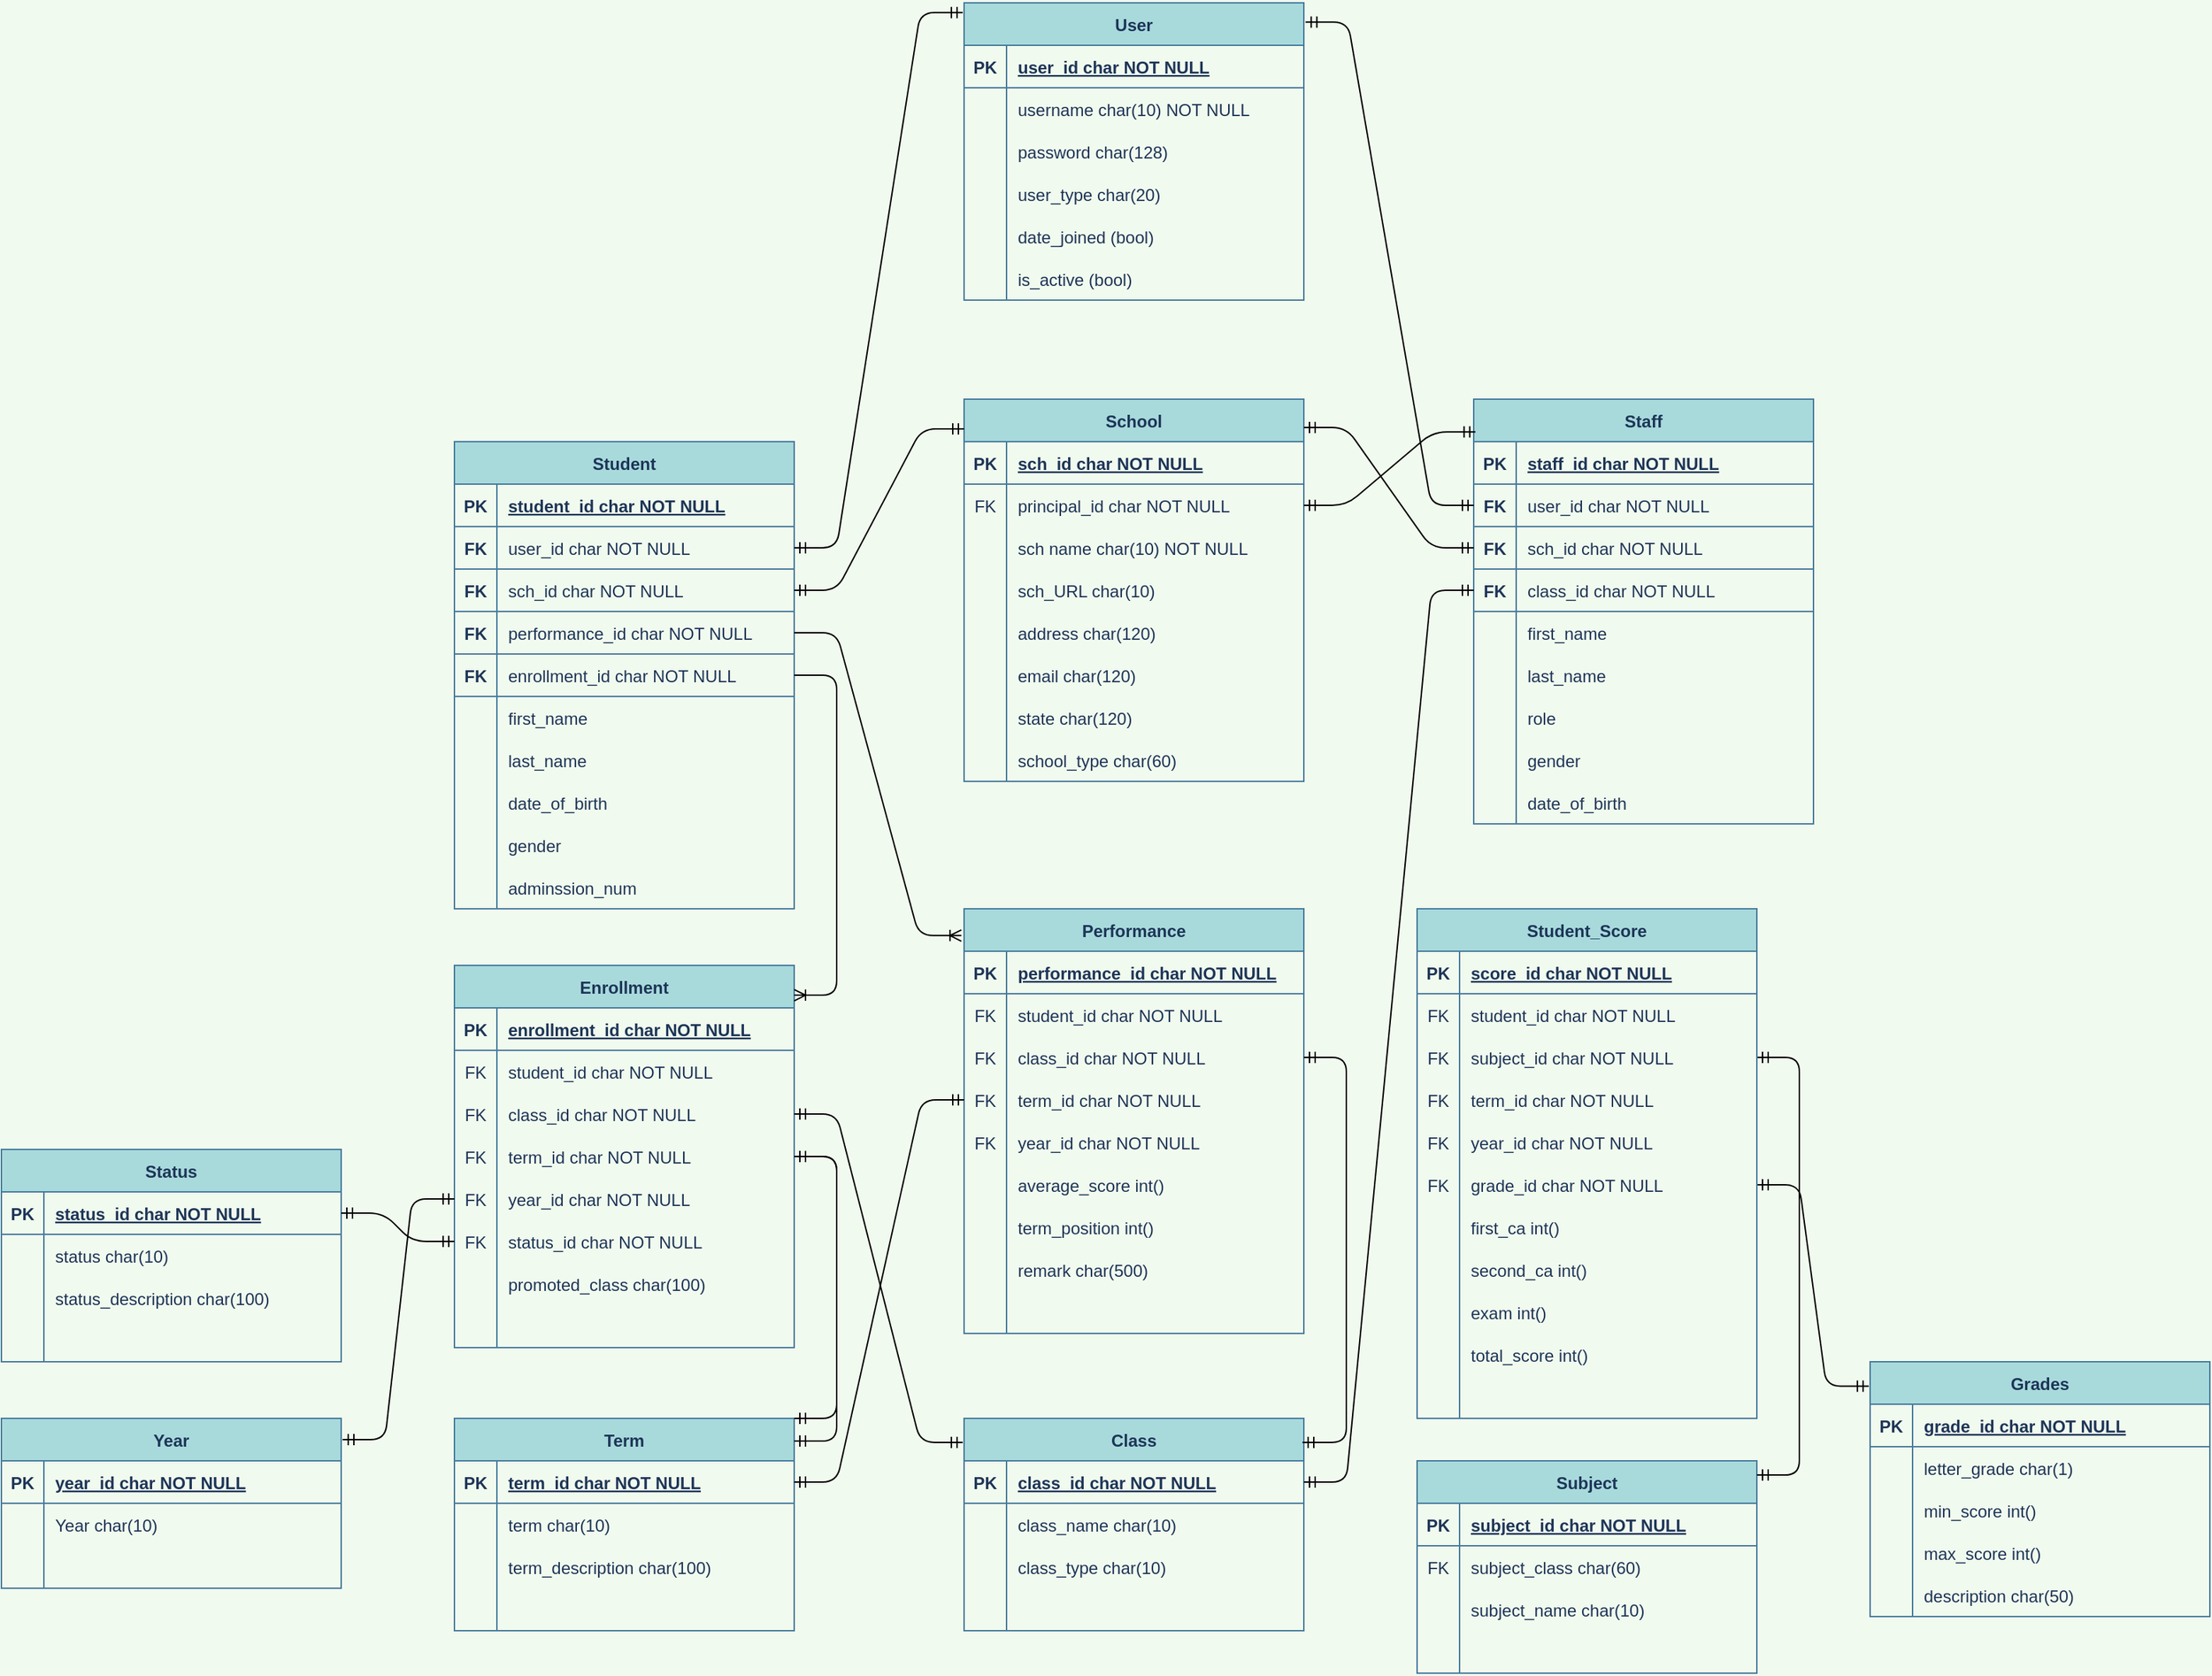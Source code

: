 <mxfile version="13.9.9" type="device"><diagram id="R2lEEEUBdFMjLlhIrx00" name="Page-1"><mxGraphModel dx="1871" dy="1691" grid="1" gridSize="10" guides="1" tooltips="1" connect="1" arrows="1" fold="1" page="1" pageScale="1" pageWidth="850" pageHeight="1100" background="#F1FAEE" math="0" shadow="0" extFonts="Permanent Marker^https://fonts.googleapis.com/css?family=Permanent+Marker"><root><mxCell id="0"/><mxCell id="1" parent="0"/><mxCell id="hC7zQeEmPXoEo7C18xI1-1" value="School" style="shape=table;startSize=30;container=1;collapsible=1;childLayout=tableLayout;fixedRows=1;rowLines=0;fontStyle=1;align=center;resizeLast=1;fillColor=#A8DADC;strokeColor=#457B9D;fontColor=#1D3557;" parent="1" vertex="1"><mxGeometry x="440" y="-800" width="240" height="270" as="geometry"/></mxCell><mxCell id="hC7zQeEmPXoEo7C18xI1-2" value="" style="shape=partialRectangle;collapsible=0;dropTarget=0;pointerEvents=0;fillColor=none;points=[[0,0.5],[1,0.5]];portConstraint=eastwest;top=0;left=0;right=0;bottom=1;strokeColor=#457B9D;fontColor=#1D3557;" parent="hC7zQeEmPXoEo7C18xI1-1" vertex="1"><mxGeometry y="30" width="240" height="30" as="geometry"/></mxCell><mxCell id="hC7zQeEmPXoEo7C18xI1-3" value="PK" style="shape=partialRectangle;overflow=hidden;connectable=0;fillColor=none;top=0;left=0;bottom=0;right=0;fontStyle=1;strokeColor=#457B9D;fontColor=#1D3557;" parent="hC7zQeEmPXoEo7C18xI1-2" vertex="1"><mxGeometry width="30" height="30" as="geometry"/></mxCell><mxCell id="hC7zQeEmPXoEo7C18xI1-4" value="sch_id char NOT NULL " style="shape=partialRectangle;overflow=hidden;connectable=0;fillColor=none;top=0;left=0;bottom=0;right=0;align=left;spacingLeft=6;fontStyle=5;strokeColor=#457B9D;fontColor=#1D3557;" parent="hC7zQeEmPXoEo7C18xI1-2" vertex="1"><mxGeometry x="30" width="210" height="30" as="geometry"/></mxCell><mxCell id="hC7zQeEmPXoEo7C18xI1-284" value="" style="shape=partialRectangle;collapsible=0;dropTarget=0;pointerEvents=0;fillColor=none;points=[[0,0.5],[1,0.5]];portConstraint=eastwest;top=0;left=0;right=0;bottom=0;strokeColor=#457B9D;fontColor=#1D3557;" parent="hC7zQeEmPXoEo7C18xI1-1" vertex="1"><mxGeometry y="60" width="240" height="30" as="geometry"/></mxCell><mxCell id="hC7zQeEmPXoEo7C18xI1-285" value="FK" style="shape=partialRectangle;overflow=hidden;connectable=0;fillColor=none;top=0;left=0;bottom=0;right=0;strokeColor=#457B9D;fontColor=#1D3557;" parent="hC7zQeEmPXoEo7C18xI1-284" vertex="1"><mxGeometry width="30" height="30" as="geometry"/></mxCell><mxCell id="hC7zQeEmPXoEo7C18xI1-286" value="principal_id char NOT NULL" style="shape=partialRectangle;overflow=hidden;connectable=0;fillColor=none;top=0;left=0;bottom=0;right=0;align=left;spacingLeft=6;strokeColor=#457B9D;fontColor=#1D3557;" parent="hC7zQeEmPXoEo7C18xI1-284" vertex="1"><mxGeometry x="30" width="210" height="30" as="geometry"/></mxCell><mxCell id="hC7zQeEmPXoEo7C18xI1-5" value="" style="shape=partialRectangle;collapsible=0;dropTarget=0;pointerEvents=0;fillColor=none;points=[[0,0.5],[1,0.5]];portConstraint=eastwest;top=0;left=0;right=0;bottom=0;strokeColor=#457B9D;fontColor=#1D3557;" parent="hC7zQeEmPXoEo7C18xI1-1" vertex="1"><mxGeometry y="90" width="240" height="30" as="geometry"/></mxCell><mxCell id="hC7zQeEmPXoEo7C18xI1-6" value="" style="shape=partialRectangle;overflow=hidden;connectable=0;fillColor=none;top=0;left=0;bottom=0;right=0;strokeColor=#457B9D;fontColor=#1D3557;" parent="hC7zQeEmPXoEo7C18xI1-5" vertex="1"><mxGeometry width="30" height="30" as="geometry"/></mxCell><mxCell id="hC7zQeEmPXoEo7C18xI1-7" value="sch name char(10) NOT NULL" style="shape=partialRectangle;overflow=hidden;connectable=0;fillColor=none;top=0;left=0;bottom=0;right=0;align=left;spacingLeft=6;strokeColor=#457B9D;fontColor=#1D3557;" parent="hC7zQeEmPXoEo7C18xI1-5" vertex="1"><mxGeometry x="30" width="210" height="30" as="geometry"/></mxCell><mxCell id="hC7zQeEmPXoEo7C18xI1-102" value="" style="shape=partialRectangle;collapsible=0;dropTarget=0;pointerEvents=0;fillColor=none;points=[[0,0.5],[1,0.5]];portConstraint=eastwest;top=0;left=0;right=0;bottom=0;strokeColor=#457B9D;fontColor=#1D3557;" parent="hC7zQeEmPXoEo7C18xI1-1" vertex="1"><mxGeometry y="120" width="240" height="30" as="geometry"/></mxCell><mxCell id="hC7zQeEmPXoEo7C18xI1-103" value="" style="shape=partialRectangle;overflow=hidden;connectable=0;fillColor=none;top=0;left=0;bottom=0;right=0;strokeColor=#457B9D;fontColor=#1D3557;" parent="hC7zQeEmPXoEo7C18xI1-102" vertex="1"><mxGeometry width="30" height="30" as="geometry"/></mxCell><mxCell id="hC7zQeEmPXoEo7C18xI1-104" value="sch_URL char(10)" style="shape=partialRectangle;overflow=hidden;connectable=0;fillColor=none;top=0;left=0;bottom=0;right=0;align=left;spacingLeft=6;strokeColor=#457B9D;fontColor=#1D3557;" parent="hC7zQeEmPXoEo7C18xI1-102" vertex="1"><mxGeometry x="30" width="210" height="30" as="geometry"/></mxCell><mxCell id="hC7zQeEmPXoEo7C18xI1-278" value="" style="shape=partialRectangle;collapsible=0;dropTarget=0;pointerEvents=0;fillColor=none;points=[[0,0.5],[1,0.5]];portConstraint=eastwest;top=0;left=0;right=0;bottom=0;strokeColor=#457B9D;fontColor=#1D3557;" parent="hC7zQeEmPXoEo7C18xI1-1" vertex="1"><mxGeometry y="150" width="240" height="30" as="geometry"/></mxCell><mxCell id="hC7zQeEmPXoEo7C18xI1-279" value="" style="shape=partialRectangle;overflow=hidden;connectable=0;fillColor=none;top=0;left=0;bottom=0;right=0;strokeColor=#457B9D;fontColor=#1D3557;" parent="hC7zQeEmPXoEo7C18xI1-278" vertex="1"><mxGeometry width="30" height="30" as="geometry"/></mxCell><mxCell id="hC7zQeEmPXoEo7C18xI1-280" value="address char(120)" style="shape=partialRectangle;overflow=hidden;connectable=0;fillColor=none;top=0;left=0;bottom=0;right=0;align=left;spacingLeft=6;strokeColor=#457B9D;fontColor=#1D3557;" parent="hC7zQeEmPXoEo7C18xI1-278" vertex="1"><mxGeometry x="30" width="210" height="30" as="geometry"/></mxCell><mxCell id="hC7zQeEmPXoEo7C18xI1-281" value="" style="shape=partialRectangle;collapsible=0;dropTarget=0;pointerEvents=0;fillColor=none;points=[[0,0.5],[1,0.5]];portConstraint=eastwest;top=0;left=0;right=0;bottom=0;strokeColor=#457B9D;fontColor=#1D3557;" parent="hC7zQeEmPXoEo7C18xI1-1" vertex="1"><mxGeometry y="180" width="240" height="30" as="geometry"/></mxCell><mxCell id="hC7zQeEmPXoEo7C18xI1-282" value="" style="shape=partialRectangle;overflow=hidden;connectable=0;fillColor=none;top=0;left=0;bottom=0;right=0;strokeColor=#457B9D;fontColor=#1D3557;" parent="hC7zQeEmPXoEo7C18xI1-281" vertex="1"><mxGeometry width="30" height="30" as="geometry"/></mxCell><mxCell id="hC7zQeEmPXoEo7C18xI1-283" value="email char(120)" style="shape=partialRectangle;overflow=hidden;connectable=0;fillColor=none;top=0;left=0;bottom=0;right=0;align=left;spacingLeft=6;strokeColor=#457B9D;fontColor=#1D3557;" parent="hC7zQeEmPXoEo7C18xI1-281" vertex="1"><mxGeometry x="30" width="210" height="30" as="geometry"/></mxCell><mxCell id="hC7zQeEmPXoEo7C18xI1-8" value="" style="shape=partialRectangle;collapsible=0;dropTarget=0;pointerEvents=0;fillColor=none;points=[[0,0.5],[1,0.5]];portConstraint=eastwest;top=0;left=0;right=0;bottom=0;strokeColor=#457B9D;fontColor=#1D3557;" parent="hC7zQeEmPXoEo7C18xI1-1" vertex="1"><mxGeometry y="210" width="240" height="30" as="geometry"/></mxCell><mxCell id="hC7zQeEmPXoEo7C18xI1-9" value="" style="shape=partialRectangle;overflow=hidden;connectable=0;fillColor=none;top=0;left=0;bottom=0;right=0;strokeColor=#457B9D;fontColor=#1D3557;" parent="hC7zQeEmPXoEo7C18xI1-8" vertex="1"><mxGeometry width="30" height="30" as="geometry"/></mxCell><mxCell id="hC7zQeEmPXoEo7C18xI1-10" value="state char(120)" style="shape=partialRectangle;overflow=hidden;connectable=0;fillColor=none;top=0;left=0;bottom=0;right=0;align=left;spacingLeft=6;strokeColor=#457B9D;fontColor=#1D3557;" parent="hC7zQeEmPXoEo7C18xI1-8" vertex="1"><mxGeometry x="30" width="210" height="30" as="geometry"/></mxCell><mxCell id="hC7zQeEmPXoEo7C18xI1-99" value="" style="shape=partialRectangle;collapsible=0;dropTarget=0;pointerEvents=0;fillColor=none;points=[[0,0.5],[1,0.5]];portConstraint=eastwest;top=0;left=0;right=0;bottom=0;strokeColor=#457B9D;fontColor=#1D3557;" parent="hC7zQeEmPXoEo7C18xI1-1" vertex="1"><mxGeometry y="240" width="240" height="30" as="geometry"/></mxCell><mxCell id="hC7zQeEmPXoEo7C18xI1-100" value="" style="shape=partialRectangle;overflow=hidden;connectable=0;fillColor=none;top=0;left=0;bottom=0;right=0;strokeColor=#457B9D;fontColor=#1D3557;" parent="hC7zQeEmPXoEo7C18xI1-99" vertex="1"><mxGeometry width="30" height="30" as="geometry"/></mxCell><mxCell id="hC7zQeEmPXoEo7C18xI1-101" value="school_type char(60)" style="shape=partialRectangle;overflow=hidden;connectable=0;fillColor=none;top=0;left=0;bottom=0;right=0;align=left;spacingLeft=6;strokeColor=#457B9D;fontColor=#1D3557;" parent="hC7zQeEmPXoEo7C18xI1-99" vertex="1"><mxGeometry x="30" width="210" height="30" as="geometry"/></mxCell><mxCell id="hC7zQeEmPXoEo7C18xI1-17" value="Student" style="shape=table;startSize=30;container=1;collapsible=1;childLayout=tableLayout;fixedRows=1;rowLines=0;fontStyle=1;align=center;resizeLast=1;fillColor=#A8DADC;strokeColor=#457B9D;fontColor=#1D3557;" parent="1" vertex="1"><mxGeometry x="80" y="-770" width="240" height="330" as="geometry"/></mxCell><mxCell id="hC7zQeEmPXoEo7C18xI1-18" value="" style="shape=partialRectangle;collapsible=0;dropTarget=0;pointerEvents=0;fillColor=none;points=[[0,0.5],[1,0.5]];portConstraint=eastwest;top=0;left=0;right=0;bottom=1;strokeColor=#457B9D;fontColor=#1D3557;" parent="hC7zQeEmPXoEo7C18xI1-17" vertex="1"><mxGeometry y="30" width="240" height="30" as="geometry"/></mxCell><mxCell id="hC7zQeEmPXoEo7C18xI1-19" value="PK" style="shape=partialRectangle;overflow=hidden;connectable=0;fillColor=none;top=0;left=0;bottom=0;right=0;fontStyle=1;strokeColor=#457B9D;fontColor=#1D3557;" parent="hC7zQeEmPXoEo7C18xI1-18" vertex="1"><mxGeometry width="30.0" height="30" as="geometry"/></mxCell><mxCell id="hC7zQeEmPXoEo7C18xI1-20" value="student_id char NOT NULL " style="shape=partialRectangle;overflow=hidden;connectable=0;fillColor=none;top=0;left=0;bottom=0;right=0;align=left;spacingLeft=6;fontStyle=5;strokeColor=#457B9D;fontColor=#1D3557;" parent="hC7zQeEmPXoEo7C18xI1-18" vertex="1"><mxGeometry x="30.0" width="210.0" height="30" as="geometry"/></mxCell><mxCell id="hC7zQeEmPXoEo7C18xI1-61" value="" style="shape=partialRectangle;collapsible=0;dropTarget=0;pointerEvents=0;fillColor=none;points=[[0,0.5],[1,0.5]];portConstraint=eastwest;top=0;left=0;right=0;bottom=1;strokeColor=#457B9D;fontColor=#1D3557;" parent="hC7zQeEmPXoEo7C18xI1-17" vertex="1"><mxGeometry y="60" width="240" height="30" as="geometry"/></mxCell><mxCell id="hC7zQeEmPXoEo7C18xI1-62" value="FK" style="shape=partialRectangle;overflow=hidden;connectable=0;fillColor=none;top=0;left=0;bottom=0;right=0;fontStyle=1;strokeColor=#457B9D;fontColor=#1D3557;" parent="hC7zQeEmPXoEo7C18xI1-61" vertex="1"><mxGeometry width="30.0" height="30" as="geometry"/></mxCell><mxCell id="hC7zQeEmPXoEo7C18xI1-63" value="user_id char NOT NULL " style="shape=partialRectangle;overflow=hidden;connectable=0;fillColor=none;top=0;left=0;bottom=0;right=0;align=left;spacingLeft=6;fontStyle=0;strokeColor=#457B9D;fontColor=#1D3557;" parent="hC7zQeEmPXoEo7C18xI1-61" vertex="1"><mxGeometry x="30.0" width="210.0" height="30" as="geometry"/></mxCell><mxCell id="hC7zQeEmPXoEo7C18xI1-58" value="" style="shape=partialRectangle;collapsible=0;dropTarget=0;pointerEvents=0;fillColor=none;points=[[0,0.5],[1,0.5]];portConstraint=eastwest;top=0;left=0;right=0;bottom=1;strokeColor=#457B9D;fontColor=#1D3557;fontStyle=0" parent="hC7zQeEmPXoEo7C18xI1-17" vertex="1"><mxGeometry y="90" width="240" height="30" as="geometry"/></mxCell><mxCell id="hC7zQeEmPXoEo7C18xI1-59" value="FK" style="shape=partialRectangle;overflow=hidden;connectable=0;fillColor=none;top=0;left=0;bottom=0;right=0;fontStyle=1;strokeColor=#457B9D;fontColor=#1D3557;" parent="hC7zQeEmPXoEo7C18xI1-58" vertex="1"><mxGeometry width="30.0" height="30" as="geometry"/></mxCell><mxCell id="hC7zQeEmPXoEo7C18xI1-60" value="sch_id char NOT NULL " style="shape=partialRectangle;overflow=hidden;connectable=0;fillColor=none;top=0;left=0;bottom=0;right=0;align=left;spacingLeft=6;fontStyle=0;strokeColor=#457B9D;fontColor=#1D3557;" parent="hC7zQeEmPXoEo7C18xI1-58" vertex="1"><mxGeometry x="30.0" width="210.0" height="30" as="geometry"/></mxCell><mxCell id="hC7zQeEmPXoEo7C18xI1-256" value="" style="shape=partialRectangle;collapsible=0;dropTarget=0;pointerEvents=0;fillColor=none;points=[[0,0.5],[1,0.5]];portConstraint=eastwest;top=0;left=0;right=0;bottom=1;strokeColor=#457B9D;fontColor=#1D3557;fontStyle=0" parent="hC7zQeEmPXoEo7C18xI1-17" vertex="1"><mxGeometry y="120" width="240" height="30" as="geometry"/></mxCell><mxCell id="hC7zQeEmPXoEo7C18xI1-257" value="FK" style="shape=partialRectangle;overflow=hidden;connectable=0;fillColor=none;top=0;left=0;bottom=0;right=0;fontStyle=1;strokeColor=#457B9D;fontColor=#1D3557;" parent="hC7zQeEmPXoEo7C18xI1-256" vertex="1"><mxGeometry width="30.0" height="30" as="geometry"/></mxCell><mxCell id="hC7zQeEmPXoEo7C18xI1-258" value="performance_id char NOT NULL " style="shape=partialRectangle;overflow=hidden;connectable=0;fillColor=none;top=0;left=0;bottom=0;right=0;align=left;spacingLeft=6;fontStyle=0;strokeColor=#457B9D;fontColor=#1D3557;" parent="hC7zQeEmPXoEo7C18xI1-256" vertex="1"><mxGeometry x="30.0" width="210.0" height="30" as="geometry"/></mxCell><mxCell id="hC7zQeEmPXoEo7C18xI1-64" value="" style="shape=partialRectangle;collapsible=0;dropTarget=0;pointerEvents=0;fillColor=none;points=[[0,0.5],[1,0.5]];portConstraint=eastwest;top=0;left=0;right=0;bottom=1;strokeColor=#457B9D;fontColor=#1D3557;fontStyle=0" parent="hC7zQeEmPXoEo7C18xI1-17" vertex="1"><mxGeometry y="150" width="240" height="30" as="geometry"/></mxCell><mxCell id="hC7zQeEmPXoEo7C18xI1-65" value="FK" style="shape=partialRectangle;overflow=hidden;connectable=0;fillColor=none;top=0;left=0;bottom=0;right=0;fontStyle=1;strokeColor=#457B9D;fontColor=#1D3557;" parent="hC7zQeEmPXoEo7C18xI1-64" vertex="1"><mxGeometry width="30.0" height="30" as="geometry"/></mxCell><mxCell id="hC7zQeEmPXoEo7C18xI1-66" value="enrollment_id char NOT NULL " style="shape=partialRectangle;overflow=hidden;connectable=0;fillColor=none;top=0;left=0;bottom=0;right=0;align=left;spacingLeft=6;fontStyle=0;strokeColor=#457B9D;fontColor=#1D3557;" parent="hC7zQeEmPXoEo7C18xI1-64" vertex="1"><mxGeometry x="30.0" width="210.0" height="30" as="geometry"/></mxCell><mxCell id="hC7zQeEmPXoEo7C18xI1-287" value="" style="shape=partialRectangle;collapsible=0;dropTarget=0;pointerEvents=0;fillColor=none;points=[[0,0.5],[1,0.5]];portConstraint=eastwest;top=0;left=0;right=0;bottom=0;strokeColor=#457B9D;fontColor=#1D3557;" parent="hC7zQeEmPXoEo7C18xI1-17" vertex="1"><mxGeometry y="180" width="240" height="30" as="geometry"/></mxCell><mxCell id="hC7zQeEmPXoEo7C18xI1-288" value="" style="shape=partialRectangle;overflow=hidden;connectable=0;fillColor=none;top=0;left=0;bottom=0;right=0;strokeColor=#457B9D;fontColor=#1D3557;" parent="hC7zQeEmPXoEo7C18xI1-287" vertex="1"><mxGeometry width="30.0" height="30" as="geometry"/></mxCell><mxCell id="hC7zQeEmPXoEo7C18xI1-289" value="first_name" style="shape=partialRectangle;overflow=hidden;connectable=0;fillColor=none;top=0;left=0;bottom=0;right=0;align=left;spacingLeft=6;strokeColor=#457B9D;fontColor=#1D3557;" parent="hC7zQeEmPXoEo7C18xI1-287" vertex="1"><mxGeometry x="30.0" width="210.0" height="30" as="geometry"/></mxCell><mxCell id="hC7zQeEmPXoEo7C18xI1-290" value="" style="shape=partialRectangle;collapsible=0;dropTarget=0;pointerEvents=0;fillColor=none;points=[[0,0.5],[1,0.5]];portConstraint=eastwest;top=0;left=0;right=0;bottom=0;strokeColor=#457B9D;fontColor=#1D3557;" parent="hC7zQeEmPXoEo7C18xI1-17" vertex="1"><mxGeometry y="210" width="240" height="30" as="geometry"/></mxCell><mxCell id="hC7zQeEmPXoEo7C18xI1-291" value="" style="shape=partialRectangle;overflow=hidden;connectable=0;fillColor=none;top=0;left=0;bottom=0;right=0;strokeColor=#457B9D;fontColor=#1D3557;" parent="hC7zQeEmPXoEo7C18xI1-290" vertex="1"><mxGeometry width="30.0" height="30" as="geometry"/></mxCell><mxCell id="hC7zQeEmPXoEo7C18xI1-292" value="last_name" style="shape=partialRectangle;overflow=hidden;connectable=0;fillColor=none;top=0;left=0;bottom=0;right=0;align=left;spacingLeft=6;strokeColor=#457B9D;fontColor=#1D3557;" parent="hC7zQeEmPXoEo7C18xI1-290" vertex="1"><mxGeometry x="30.0" width="210.0" height="30" as="geometry"/></mxCell><mxCell id="hC7zQeEmPXoEo7C18xI1-293" value="" style="shape=partialRectangle;collapsible=0;dropTarget=0;pointerEvents=0;fillColor=none;points=[[0,0.5],[1,0.5]];portConstraint=eastwest;top=0;left=0;right=0;bottom=0;strokeColor=#457B9D;fontColor=#1D3557;" parent="hC7zQeEmPXoEo7C18xI1-17" vertex="1"><mxGeometry y="240" width="240" height="30" as="geometry"/></mxCell><mxCell id="hC7zQeEmPXoEo7C18xI1-294" value="" style="shape=partialRectangle;overflow=hidden;connectable=0;fillColor=none;top=0;left=0;bottom=0;right=0;strokeColor=#457B9D;fontColor=#1D3557;" parent="hC7zQeEmPXoEo7C18xI1-293" vertex="1"><mxGeometry width="30.0" height="30" as="geometry"/></mxCell><mxCell id="hC7zQeEmPXoEo7C18xI1-295" value="date_of_birth" style="shape=partialRectangle;overflow=hidden;connectable=0;fillColor=none;top=0;left=0;bottom=0;right=0;align=left;spacingLeft=6;strokeColor=#457B9D;fontColor=#1D3557;" parent="hC7zQeEmPXoEo7C18xI1-293" vertex="1"><mxGeometry x="30.0" width="210.0" height="30" as="geometry"/></mxCell><mxCell id="hC7zQeEmPXoEo7C18xI1-297" value="" style="shape=partialRectangle;collapsible=0;dropTarget=0;pointerEvents=0;fillColor=none;points=[[0,0.5],[1,0.5]];portConstraint=eastwest;top=0;left=0;right=0;bottom=0;strokeColor=#457B9D;fontColor=#1D3557;" parent="hC7zQeEmPXoEo7C18xI1-17" vertex="1"><mxGeometry y="270" width="240" height="30" as="geometry"/></mxCell><mxCell id="hC7zQeEmPXoEo7C18xI1-298" value="" style="shape=partialRectangle;overflow=hidden;connectable=0;fillColor=none;top=0;left=0;bottom=0;right=0;strokeColor=#457B9D;fontColor=#1D3557;" parent="hC7zQeEmPXoEo7C18xI1-297" vertex="1"><mxGeometry width="30.0" height="30" as="geometry"/></mxCell><mxCell id="hC7zQeEmPXoEo7C18xI1-299" value="gender" style="shape=partialRectangle;overflow=hidden;connectable=0;fillColor=none;top=0;left=0;bottom=0;right=0;align=left;spacingLeft=6;strokeColor=#457B9D;fontColor=#1D3557;" parent="hC7zQeEmPXoEo7C18xI1-297" vertex="1"><mxGeometry x="30.0" width="210.0" height="30" as="geometry"/></mxCell><mxCell id="hC7zQeEmPXoEo7C18xI1-30" value="" style="shape=partialRectangle;collapsible=0;dropTarget=0;pointerEvents=0;fillColor=none;points=[[0,0.5],[1,0.5]];portConstraint=eastwest;top=0;left=0;right=0;bottom=0;strokeColor=#457B9D;fontColor=#1D3557;" parent="hC7zQeEmPXoEo7C18xI1-17" vertex="1"><mxGeometry y="300" width="240" height="30" as="geometry"/></mxCell><mxCell id="hC7zQeEmPXoEo7C18xI1-31" value="" style="shape=partialRectangle;overflow=hidden;connectable=0;fillColor=none;top=0;left=0;bottom=0;right=0;strokeColor=#457B9D;fontColor=#1D3557;" parent="hC7zQeEmPXoEo7C18xI1-30" vertex="1"><mxGeometry width="30.0" height="30" as="geometry"/></mxCell><mxCell id="hC7zQeEmPXoEo7C18xI1-32" value="adminssion_num" style="shape=partialRectangle;overflow=hidden;connectable=0;fillColor=none;top=0;left=0;bottom=0;right=0;align=left;spacingLeft=6;strokeColor=#457B9D;fontColor=#1D3557;" parent="hC7zQeEmPXoEo7C18xI1-30" vertex="1"><mxGeometry x="30.0" width="210.0" height="30" as="geometry"/></mxCell><mxCell id="hC7zQeEmPXoEo7C18xI1-33" value="User" style="shape=table;startSize=30;container=1;collapsible=1;childLayout=tableLayout;fixedRows=1;rowLines=0;fontStyle=1;align=center;resizeLast=1;fillColor=#A8DADC;strokeColor=#457B9D;fontColor=#1D3557;" parent="1" vertex="1"><mxGeometry x="440" y="-1080" width="240" height="210" as="geometry"/></mxCell><mxCell id="hC7zQeEmPXoEo7C18xI1-34" value="" style="shape=partialRectangle;collapsible=0;dropTarget=0;pointerEvents=0;fillColor=none;points=[[0,0.5],[1,0.5]];portConstraint=eastwest;top=0;left=0;right=0;bottom=1;strokeColor=#457B9D;fontColor=#1D3557;" parent="hC7zQeEmPXoEo7C18xI1-33" vertex="1"><mxGeometry y="30" width="240" height="30" as="geometry"/></mxCell><mxCell id="hC7zQeEmPXoEo7C18xI1-35" value="PK" style="shape=partialRectangle;overflow=hidden;connectable=0;fillColor=none;top=0;left=0;bottom=0;right=0;fontStyle=1;strokeColor=#457B9D;fontColor=#1D3557;" parent="hC7zQeEmPXoEo7C18xI1-34" vertex="1"><mxGeometry width="30" height="30" as="geometry"/></mxCell><mxCell id="hC7zQeEmPXoEo7C18xI1-36" value="user_id char NOT NULL " style="shape=partialRectangle;overflow=hidden;connectable=0;fillColor=none;top=0;left=0;bottom=0;right=0;align=left;spacingLeft=6;fontStyle=5;strokeColor=#457B9D;fontColor=#1D3557;" parent="hC7zQeEmPXoEo7C18xI1-34" vertex="1"><mxGeometry x="30" width="210" height="30" as="geometry"/></mxCell><mxCell id="hC7zQeEmPXoEo7C18xI1-37" value="" style="shape=partialRectangle;collapsible=0;dropTarget=0;pointerEvents=0;fillColor=none;points=[[0,0.5],[1,0.5]];portConstraint=eastwest;top=0;left=0;right=0;bottom=0;strokeColor=#457B9D;fontColor=#1D3557;" parent="hC7zQeEmPXoEo7C18xI1-33" vertex="1"><mxGeometry y="60" width="240" height="30" as="geometry"/></mxCell><mxCell id="hC7zQeEmPXoEo7C18xI1-38" value="" style="shape=partialRectangle;overflow=hidden;connectable=0;fillColor=none;top=0;left=0;bottom=0;right=0;strokeColor=#457B9D;fontColor=#1D3557;" parent="hC7zQeEmPXoEo7C18xI1-37" vertex="1"><mxGeometry width="30" height="30" as="geometry"/></mxCell><mxCell id="hC7zQeEmPXoEo7C18xI1-39" value="username char(10) NOT NULL" style="shape=partialRectangle;overflow=hidden;connectable=0;fillColor=none;top=0;left=0;bottom=0;right=0;align=left;spacingLeft=6;strokeColor=#457B9D;fontColor=#1D3557;" parent="hC7zQeEmPXoEo7C18xI1-37" vertex="1"><mxGeometry x="30" width="210" height="30" as="geometry"/></mxCell><mxCell id="hC7zQeEmPXoEo7C18xI1-40" value="" style="shape=partialRectangle;collapsible=0;dropTarget=0;pointerEvents=0;fillColor=none;points=[[0,0.5],[1,0.5]];portConstraint=eastwest;top=0;left=0;right=0;bottom=0;strokeColor=#457B9D;fontColor=#1D3557;" parent="hC7zQeEmPXoEo7C18xI1-33" vertex="1"><mxGeometry y="90" width="240" height="30" as="geometry"/></mxCell><mxCell id="hC7zQeEmPXoEo7C18xI1-41" value="" style="shape=partialRectangle;overflow=hidden;connectable=0;fillColor=none;top=0;left=0;bottom=0;right=0;strokeColor=#457B9D;fontColor=#1D3557;" parent="hC7zQeEmPXoEo7C18xI1-40" vertex="1"><mxGeometry width="30" height="30" as="geometry"/></mxCell><mxCell id="hC7zQeEmPXoEo7C18xI1-42" value="password char(128)" style="shape=partialRectangle;overflow=hidden;connectable=0;fillColor=none;top=0;left=0;bottom=0;right=0;align=left;spacingLeft=6;strokeColor=#457B9D;fontColor=#1D3557;" parent="hC7zQeEmPXoEo7C18xI1-40" vertex="1"><mxGeometry x="30" width="210" height="30" as="geometry"/></mxCell><mxCell id="hC7zQeEmPXoEo7C18xI1-46" value="" style="shape=partialRectangle;collapsible=0;dropTarget=0;pointerEvents=0;fillColor=none;points=[[0,0.5],[1,0.5]];portConstraint=eastwest;top=0;left=0;right=0;bottom=0;strokeColor=#457B9D;fontColor=#1D3557;" parent="hC7zQeEmPXoEo7C18xI1-33" vertex="1"><mxGeometry y="120" width="240" height="30" as="geometry"/></mxCell><mxCell id="hC7zQeEmPXoEo7C18xI1-47" value="" style="shape=partialRectangle;overflow=hidden;connectable=0;fillColor=none;top=0;left=0;bottom=0;right=0;strokeColor=#457B9D;fontColor=#1D3557;" parent="hC7zQeEmPXoEo7C18xI1-46" vertex="1"><mxGeometry width="30" height="30" as="geometry"/></mxCell><mxCell id="hC7zQeEmPXoEo7C18xI1-48" value="user_type char(20)" style="shape=partialRectangle;overflow=hidden;connectable=0;fillColor=none;top=0;left=0;bottom=0;right=0;align=left;spacingLeft=6;strokeColor=#457B9D;fontColor=#1D3557;" parent="hC7zQeEmPXoEo7C18xI1-46" vertex="1"><mxGeometry x="30" width="210" height="30" as="geometry"/></mxCell><mxCell id="hC7zQeEmPXoEo7C18xI1-49" value="" style="shape=partialRectangle;collapsible=0;dropTarget=0;pointerEvents=0;fillColor=none;points=[[0,0.5],[1,0.5]];portConstraint=eastwest;top=0;left=0;right=0;bottom=0;strokeColor=#457B9D;fontColor=#1D3557;" parent="hC7zQeEmPXoEo7C18xI1-33" vertex="1"><mxGeometry y="150" width="240" height="30" as="geometry"/></mxCell><mxCell id="hC7zQeEmPXoEo7C18xI1-50" value="" style="shape=partialRectangle;overflow=hidden;connectable=0;fillColor=none;top=0;left=0;bottom=0;right=0;strokeColor=#457B9D;fontColor=#1D3557;" parent="hC7zQeEmPXoEo7C18xI1-49" vertex="1"><mxGeometry width="30" height="30" as="geometry"/></mxCell><mxCell id="hC7zQeEmPXoEo7C18xI1-51" value="date_joined (bool)" style="shape=partialRectangle;overflow=hidden;connectable=0;fillColor=none;top=0;left=0;bottom=0;right=0;align=left;spacingLeft=6;strokeColor=#457B9D;fontColor=#1D3557;" parent="hC7zQeEmPXoEo7C18xI1-49" vertex="1"><mxGeometry x="30" width="210" height="30" as="geometry"/></mxCell><mxCell id="hC7zQeEmPXoEo7C18xI1-52" value="" style="shape=partialRectangle;collapsible=0;dropTarget=0;pointerEvents=0;fillColor=none;points=[[0,0.5],[1,0.5]];portConstraint=eastwest;top=0;left=0;right=0;bottom=0;strokeColor=#457B9D;fontColor=#1D3557;" parent="hC7zQeEmPXoEo7C18xI1-33" vertex="1"><mxGeometry y="180" width="240" height="30" as="geometry"/></mxCell><mxCell id="hC7zQeEmPXoEo7C18xI1-53" value="" style="shape=partialRectangle;overflow=hidden;connectable=0;fillColor=none;top=0;left=0;bottom=0;right=0;strokeColor=#457B9D;fontColor=#1D3557;" parent="hC7zQeEmPXoEo7C18xI1-52" vertex="1"><mxGeometry width="30" height="30" as="geometry"/></mxCell><mxCell id="hC7zQeEmPXoEo7C18xI1-54" value="is_active (bool)" style="shape=partialRectangle;overflow=hidden;connectable=0;fillColor=none;top=0;left=0;bottom=0;right=0;align=left;spacingLeft=6;strokeColor=#457B9D;fontColor=#1D3557;" parent="hC7zQeEmPXoEo7C18xI1-52" vertex="1"><mxGeometry x="30" width="210" height="30" as="geometry"/></mxCell><mxCell id="hC7zQeEmPXoEo7C18xI1-67" value="Class" style="shape=table;startSize=30;container=1;collapsible=1;childLayout=tableLayout;fixedRows=1;rowLines=0;fontStyle=1;align=center;resizeLast=1;fillColor=#A8DADC;strokeColor=#457B9D;fontColor=#1D3557;" parent="1" vertex="1"><mxGeometry x="440" y="-80" width="240" height="150" as="geometry"/></mxCell><mxCell id="hC7zQeEmPXoEo7C18xI1-68" value="" style="shape=partialRectangle;collapsible=0;dropTarget=0;pointerEvents=0;fillColor=none;points=[[0,0.5],[1,0.5]];portConstraint=eastwest;top=0;left=0;right=0;bottom=1;strokeColor=#457B9D;fontColor=#1D3557;" parent="hC7zQeEmPXoEo7C18xI1-67" vertex="1"><mxGeometry y="30" width="240" height="30" as="geometry"/></mxCell><mxCell id="hC7zQeEmPXoEo7C18xI1-69" value="PK" style="shape=partialRectangle;overflow=hidden;connectable=0;fillColor=none;top=0;left=0;bottom=0;right=0;fontStyle=1;strokeColor=#457B9D;fontColor=#1D3557;" parent="hC7zQeEmPXoEo7C18xI1-68" vertex="1"><mxGeometry width="30" height="30" as="geometry"/></mxCell><mxCell id="hC7zQeEmPXoEo7C18xI1-70" value="class_id char NOT NULL " style="shape=partialRectangle;overflow=hidden;connectable=0;fillColor=none;top=0;left=0;bottom=0;right=0;align=left;spacingLeft=6;fontStyle=5;strokeColor=#457B9D;fontColor=#1D3557;" parent="hC7zQeEmPXoEo7C18xI1-68" vertex="1"><mxGeometry x="30" width="210" height="30" as="geometry"/></mxCell><mxCell id="hC7zQeEmPXoEo7C18xI1-71" value="" style="shape=partialRectangle;collapsible=0;dropTarget=0;pointerEvents=0;fillColor=none;points=[[0,0.5],[1,0.5]];portConstraint=eastwest;top=0;left=0;right=0;bottom=0;strokeColor=#457B9D;fontColor=#1D3557;" parent="hC7zQeEmPXoEo7C18xI1-67" vertex="1"><mxGeometry y="60" width="240" height="30" as="geometry"/></mxCell><mxCell id="hC7zQeEmPXoEo7C18xI1-72" value="" style="shape=partialRectangle;overflow=hidden;connectable=0;fillColor=none;top=0;left=0;bottom=0;right=0;strokeColor=#457B9D;fontColor=#1D3557;" parent="hC7zQeEmPXoEo7C18xI1-71" vertex="1"><mxGeometry width="30" height="30" as="geometry"/></mxCell><mxCell id="hC7zQeEmPXoEo7C18xI1-73" value="class_name char(10)" style="shape=partialRectangle;overflow=hidden;connectable=0;fillColor=none;top=0;left=0;bottom=0;right=0;align=left;spacingLeft=6;strokeColor=#457B9D;fontColor=#1D3557;" parent="hC7zQeEmPXoEo7C18xI1-71" vertex="1"><mxGeometry x="30" width="210" height="30" as="geometry"/></mxCell><mxCell id="hC7zQeEmPXoEo7C18xI1-105" value="" style="shape=partialRectangle;collapsible=0;dropTarget=0;pointerEvents=0;fillColor=none;points=[[0,0.5],[1,0.5]];portConstraint=eastwest;top=0;left=0;right=0;bottom=0;strokeColor=#457B9D;fontColor=#1D3557;" parent="hC7zQeEmPXoEo7C18xI1-67" vertex="1"><mxGeometry y="90" width="240" height="30" as="geometry"/></mxCell><mxCell id="hC7zQeEmPXoEo7C18xI1-106" value="" style="shape=partialRectangle;overflow=hidden;connectable=0;fillColor=none;top=0;left=0;bottom=0;right=0;strokeColor=#457B9D;fontColor=#1D3557;" parent="hC7zQeEmPXoEo7C18xI1-105" vertex="1"><mxGeometry width="30" height="30" as="geometry"/></mxCell><mxCell id="hC7zQeEmPXoEo7C18xI1-107" value="class_type char(10)" style="shape=partialRectangle;overflow=hidden;connectable=0;fillColor=none;top=0;left=0;bottom=0;right=0;align=left;spacingLeft=6;strokeColor=#457B9D;fontColor=#1D3557;" parent="hC7zQeEmPXoEo7C18xI1-105" vertex="1"><mxGeometry x="30" width="210" height="30" as="geometry"/></mxCell><mxCell id="hC7zQeEmPXoEo7C18xI1-80" value="" style="shape=partialRectangle;collapsible=0;dropTarget=0;pointerEvents=0;fillColor=none;points=[[0,0.5],[1,0.5]];portConstraint=eastwest;top=0;left=0;right=0;bottom=0;strokeColor=#457B9D;fontColor=#1D3557;" parent="hC7zQeEmPXoEo7C18xI1-67" vertex="1"><mxGeometry y="120" width="240" height="30" as="geometry"/></mxCell><mxCell id="hC7zQeEmPXoEo7C18xI1-81" value="" style="shape=partialRectangle;overflow=hidden;connectable=0;fillColor=none;top=0;left=0;bottom=0;right=0;strokeColor=#457B9D;fontColor=#1D3557;" parent="hC7zQeEmPXoEo7C18xI1-80" vertex="1"><mxGeometry width="30" height="30" as="geometry"/></mxCell><mxCell id="hC7zQeEmPXoEo7C18xI1-82" value="" style="shape=partialRectangle;overflow=hidden;connectable=0;fillColor=none;top=0;left=0;bottom=0;right=0;align=left;spacingLeft=6;strokeColor=#457B9D;fontColor=#1D3557;" parent="hC7zQeEmPXoEo7C18xI1-80" vertex="1"><mxGeometry x="30" width="210" height="30" as="geometry"/></mxCell><mxCell id="hC7zQeEmPXoEo7C18xI1-83" value="Subject" style="shape=table;startSize=30;container=1;collapsible=1;childLayout=tableLayout;fixedRows=1;rowLines=0;fontStyle=1;align=center;resizeLast=1;fillColor=#A8DADC;strokeColor=#457B9D;fontColor=#1D3557;" parent="1" vertex="1"><mxGeometry x="760" y="-50" width="240" height="150" as="geometry"/></mxCell><mxCell id="hC7zQeEmPXoEo7C18xI1-84" value="" style="shape=partialRectangle;collapsible=0;dropTarget=0;pointerEvents=0;fillColor=none;points=[[0,0.5],[1,0.5]];portConstraint=eastwest;top=0;left=0;right=0;bottom=1;strokeColor=#457B9D;fontColor=#1D3557;" parent="hC7zQeEmPXoEo7C18xI1-83" vertex="1"><mxGeometry y="30" width="240" height="30" as="geometry"/></mxCell><mxCell id="hC7zQeEmPXoEo7C18xI1-85" value="PK" style="shape=partialRectangle;overflow=hidden;connectable=0;fillColor=none;top=0;left=0;bottom=0;right=0;fontStyle=1;strokeColor=#457B9D;fontColor=#1D3557;" parent="hC7zQeEmPXoEo7C18xI1-84" vertex="1"><mxGeometry width="30" height="30" as="geometry"/></mxCell><mxCell id="hC7zQeEmPXoEo7C18xI1-86" value="subject_id char NOT NULL " style="shape=partialRectangle;overflow=hidden;connectable=0;fillColor=none;top=0;left=0;bottom=0;right=0;align=left;spacingLeft=6;fontStyle=5;strokeColor=#457B9D;fontColor=#1D3557;" parent="hC7zQeEmPXoEo7C18xI1-84" vertex="1"><mxGeometry x="30" width="210" height="30" as="geometry"/></mxCell><mxCell id="hC7zQeEmPXoEo7C18xI1-90" value="" style="shape=partialRectangle;collapsible=0;dropTarget=0;pointerEvents=0;fillColor=none;points=[[0,0.5],[1,0.5]];portConstraint=eastwest;top=0;left=0;right=0;bottom=0;strokeColor=#457B9D;fontColor=#1D3557;" parent="hC7zQeEmPXoEo7C18xI1-83" vertex="1"><mxGeometry y="60" width="240" height="30" as="geometry"/></mxCell><mxCell id="hC7zQeEmPXoEo7C18xI1-91" value="FK" style="shape=partialRectangle;overflow=hidden;connectable=0;fillColor=none;top=0;left=0;bottom=0;right=0;strokeColor=#457B9D;fontColor=#1D3557;" parent="hC7zQeEmPXoEo7C18xI1-90" vertex="1"><mxGeometry width="30" height="30" as="geometry"/></mxCell><mxCell id="hC7zQeEmPXoEo7C18xI1-92" value="subject_class char(60)" style="shape=partialRectangle;overflow=hidden;connectable=0;fillColor=none;top=0;left=0;bottom=0;right=0;align=left;spacingLeft=6;strokeColor=#457B9D;fontColor=#1D3557;" parent="hC7zQeEmPXoEo7C18xI1-90" vertex="1"><mxGeometry x="30" width="210" height="30" as="geometry"/></mxCell><mxCell id="hC7zQeEmPXoEo7C18xI1-87" value="" style="shape=partialRectangle;collapsible=0;dropTarget=0;pointerEvents=0;fillColor=none;points=[[0,0.5],[1,0.5]];portConstraint=eastwest;top=0;left=0;right=0;bottom=0;strokeColor=#457B9D;fontColor=#1D3557;" parent="hC7zQeEmPXoEo7C18xI1-83" vertex="1"><mxGeometry y="90" width="240" height="30" as="geometry"/></mxCell><mxCell id="hC7zQeEmPXoEo7C18xI1-88" value="" style="shape=partialRectangle;overflow=hidden;connectable=0;fillColor=none;top=0;left=0;bottom=0;right=0;strokeColor=#457B9D;fontColor=#1D3557;" parent="hC7zQeEmPXoEo7C18xI1-87" vertex="1"><mxGeometry width="30" height="30" as="geometry"/></mxCell><mxCell id="hC7zQeEmPXoEo7C18xI1-89" value="subject_name char(10) " style="shape=partialRectangle;overflow=hidden;connectable=0;fillColor=none;top=0;left=0;bottom=0;right=0;align=left;spacingLeft=6;strokeColor=#457B9D;fontColor=#1D3557;" parent="hC7zQeEmPXoEo7C18xI1-87" vertex="1"><mxGeometry x="30" width="210" height="30" as="geometry"/></mxCell><mxCell id="hC7zQeEmPXoEo7C18xI1-96" value="" style="shape=partialRectangle;collapsible=0;dropTarget=0;pointerEvents=0;fillColor=none;points=[[0,0.5],[1,0.5]];portConstraint=eastwest;top=0;left=0;right=0;bottom=0;strokeColor=#457B9D;fontColor=#1D3557;" parent="hC7zQeEmPXoEo7C18xI1-83" vertex="1"><mxGeometry y="120" width="240" height="30" as="geometry"/></mxCell><mxCell id="hC7zQeEmPXoEo7C18xI1-97" value="" style="shape=partialRectangle;overflow=hidden;connectable=0;fillColor=none;top=0;left=0;bottom=0;right=0;strokeColor=#457B9D;fontColor=#1D3557;" parent="hC7zQeEmPXoEo7C18xI1-96" vertex="1"><mxGeometry width="30" height="30" as="geometry"/></mxCell><mxCell id="hC7zQeEmPXoEo7C18xI1-98" value="" style="shape=partialRectangle;overflow=hidden;connectable=0;fillColor=none;top=0;left=0;bottom=0;right=0;align=left;spacingLeft=6;strokeColor=#457B9D;fontColor=#1D3557;" parent="hC7zQeEmPXoEo7C18xI1-96" vertex="1"><mxGeometry x="30" width="210" height="30" as="geometry"/></mxCell><mxCell id="hC7zQeEmPXoEo7C18xI1-108" value="Staff" style="shape=table;startSize=30;container=1;collapsible=1;childLayout=tableLayout;fixedRows=1;rowLines=0;fontStyle=1;align=center;resizeLast=1;fillColor=#A8DADC;strokeColor=#457B9D;fontColor=#1D3557;" parent="1" vertex="1"><mxGeometry x="800" y="-800" width="240" height="300" as="geometry"/></mxCell><mxCell id="hC7zQeEmPXoEo7C18xI1-109" value="" style="shape=partialRectangle;collapsible=0;dropTarget=0;pointerEvents=0;fillColor=none;points=[[0,0.5],[1,0.5]];portConstraint=eastwest;top=0;left=0;right=0;bottom=1;strokeColor=#457B9D;fontColor=#1D3557;" parent="hC7zQeEmPXoEo7C18xI1-108" vertex="1"><mxGeometry y="30" width="240" height="30" as="geometry"/></mxCell><mxCell id="hC7zQeEmPXoEo7C18xI1-110" value="PK" style="shape=partialRectangle;overflow=hidden;connectable=0;fillColor=none;top=0;left=0;bottom=0;right=0;fontStyle=1;strokeColor=#457B9D;fontColor=#1D3557;" parent="hC7zQeEmPXoEo7C18xI1-109" vertex="1"><mxGeometry width="30" height="30" as="geometry"/></mxCell><mxCell id="hC7zQeEmPXoEo7C18xI1-111" value="staff_id char NOT NULL " style="shape=partialRectangle;overflow=hidden;connectable=0;fillColor=none;top=0;left=0;bottom=0;right=0;align=left;spacingLeft=6;fontStyle=5;strokeColor=#457B9D;fontColor=#1D3557;" parent="hC7zQeEmPXoEo7C18xI1-109" vertex="1"><mxGeometry x="30" width="210" height="30" as="geometry"/></mxCell><mxCell id="hC7zQeEmPXoEo7C18xI1-112" value="" style="shape=partialRectangle;collapsible=0;dropTarget=0;pointerEvents=0;fillColor=none;points=[[0,0.5],[1,0.5]];portConstraint=eastwest;top=0;left=0;right=0;bottom=1;strokeColor=#457B9D;fontColor=#1D3557;" parent="hC7zQeEmPXoEo7C18xI1-108" vertex="1"><mxGeometry y="60" width="240" height="30" as="geometry"/></mxCell><mxCell id="hC7zQeEmPXoEo7C18xI1-113" value="FK" style="shape=partialRectangle;overflow=hidden;connectable=0;fillColor=none;top=0;left=0;bottom=0;right=0;fontStyle=1;strokeColor=#457B9D;fontColor=#1D3557;" parent="hC7zQeEmPXoEo7C18xI1-112" vertex="1"><mxGeometry width="30" height="30" as="geometry"/></mxCell><mxCell id="hC7zQeEmPXoEo7C18xI1-114" value="user_id char NOT NULL " style="shape=partialRectangle;overflow=hidden;connectable=0;fillColor=none;top=0;left=0;bottom=0;right=0;align=left;spacingLeft=6;fontStyle=0;strokeColor=#457B9D;fontColor=#1D3557;" parent="hC7zQeEmPXoEo7C18xI1-112" vertex="1"><mxGeometry x="30" width="210" height="30" as="geometry"/></mxCell><mxCell id="hC7zQeEmPXoEo7C18xI1-115" value="" style="shape=partialRectangle;collapsible=0;dropTarget=0;pointerEvents=0;fillColor=none;points=[[0,0.5],[1,0.5]];portConstraint=eastwest;top=0;left=0;right=0;bottom=1;strokeColor=#457B9D;fontColor=#1D3557;fontStyle=0" parent="hC7zQeEmPXoEo7C18xI1-108" vertex="1"><mxGeometry y="90" width="240" height="30" as="geometry"/></mxCell><mxCell id="hC7zQeEmPXoEo7C18xI1-116" value="FK" style="shape=partialRectangle;overflow=hidden;connectable=0;fillColor=none;top=0;left=0;bottom=0;right=0;fontStyle=1;strokeColor=#457B9D;fontColor=#1D3557;" parent="hC7zQeEmPXoEo7C18xI1-115" vertex="1"><mxGeometry width="30" height="30" as="geometry"/></mxCell><mxCell id="hC7zQeEmPXoEo7C18xI1-117" value="sch_id char NOT NULL " style="shape=partialRectangle;overflow=hidden;connectable=0;fillColor=none;top=0;left=0;bottom=0;right=0;align=left;spacingLeft=6;fontStyle=0;strokeColor=#457B9D;fontColor=#1D3557;" parent="hC7zQeEmPXoEo7C18xI1-115" vertex="1"><mxGeometry x="30" width="210" height="30" as="geometry"/></mxCell><mxCell id="hC7zQeEmPXoEo7C18xI1-118" value="" style="shape=partialRectangle;collapsible=0;dropTarget=0;pointerEvents=0;fillColor=none;points=[[0,0.5],[1,0.5]];portConstraint=eastwest;top=0;left=0;right=0;bottom=1;strokeColor=#457B9D;fontColor=#1D3557;fontStyle=0" parent="hC7zQeEmPXoEo7C18xI1-108" vertex="1"><mxGeometry y="120" width="240" height="30" as="geometry"/></mxCell><mxCell id="hC7zQeEmPXoEo7C18xI1-119" value="FK" style="shape=partialRectangle;overflow=hidden;connectable=0;fillColor=none;top=0;left=0;bottom=0;right=0;fontStyle=1;strokeColor=#457B9D;fontColor=#1D3557;" parent="hC7zQeEmPXoEo7C18xI1-118" vertex="1"><mxGeometry width="30" height="30" as="geometry"/></mxCell><mxCell id="hC7zQeEmPXoEo7C18xI1-120" value="class_id char NOT NULL " style="shape=partialRectangle;overflow=hidden;connectable=0;fillColor=none;top=0;left=0;bottom=0;right=0;align=left;spacingLeft=6;fontStyle=0;strokeColor=#457B9D;fontColor=#1D3557;" parent="hC7zQeEmPXoEo7C18xI1-118" vertex="1"><mxGeometry x="30" width="210" height="30" as="geometry"/></mxCell><mxCell id="hC7zQeEmPXoEo7C18xI1-130" value="" style="shape=partialRectangle;collapsible=0;dropTarget=0;pointerEvents=0;fillColor=none;points=[[0,0.5],[1,0.5]];portConstraint=eastwest;top=0;left=0;right=0;bottom=0;strokeColor=#457B9D;fontColor=#1D3557;" parent="hC7zQeEmPXoEo7C18xI1-108" vertex="1"><mxGeometry y="150" width="240" height="30" as="geometry"/></mxCell><mxCell id="hC7zQeEmPXoEo7C18xI1-131" value="" style="shape=partialRectangle;overflow=hidden;connectable=0;fillColor=none;top=0;left=0;bottom=0;right=0;strokeColor=#457B9D;fontColor=#1D3557;" parent="hC7zQeEmPXoEo7C18xI1-130" vertex="1"><mxGeometry width="30" height="30" as="geometry"/></mxCell><mxCell id="hC7zQeEmPXoEo7C18xI1-132" value="first_name" style="shape=partialRectangle;overflow=hidden;connectable=0;fillColor=none;top=0;left=0;bottom=0;right=0;align=left;spacingLeft=6;strokeColor=#457B9D;fontColor=#1D3557;" parent="hC7zQeEmPXoEo7C18xI1-130" vertex="1"><mxGeometry x="30" width="210" height="30" as="geometry"/></mxCell><mxCell id="hC7zQeEmPXoEo7C18xI1-300" value="" style="shape=partialRectangle;collapsible=0;dropTarget=0;pointerEvents=0;fillColor=none;points=[[0,0.5],[1,0.5]];portConstraint=eastwest;top=0;left=0;right=0;bottom=0;strokeColor=#457B9D;fontColor=#1D3557;" parent="hC7zQeEmPXoEo7C18xI1-108" vertex="1"><mxGeometry y="180" width="240" height="30" as="geometry"/></mxCell><mxCell id="hC7zQeEmPXoEo7C18xI1-301" value="" style="shape=partialRectangle;overflow=hidden;connectable=0;fillColor=none;top=0;left=0;bottom=0;right=0;strokeColor=#457B9D;fontColor=#1D3557;" parent="hC7zQeEmPXoEo7C18xI1-300" vertex="1"><mxGeometry width="30" height="30" as="geometry"/></mxCell><mxCell id="hC7zQeEmPXoEo7C18xI1-302" value="last_name" style="shape=partialRectangle;overflow=hidden;connectable=0;fillColor=none;top=0;left=0;bottom=0;right=0;align=left;spacingLeft=6;strokeColor=#457B9D;fontColor=#1D3557;" parent="hC7zQeEmPXoEo7C18xI1-300" vertex="1"><mxGeometry x="30" width="210" height="30" as="geometry"/></mxCell><mxCell id="hC7zQeEmPXoEo7C18xI1-303" value="" style="shape=partialRectangle;collapsible=0;dropTarget=0;pointerEvents=0;fillColor=none;points=[[0,0.5],[1,0.5]];portConstraint=eastwest;top=0;left=0;right=0;bottom=0;strokeColor=#457B9D;fontColor=#1D3557;" parent="hC7zQeEmPXoEo7C18xI1-108" vertex="1"><mxGeometry y="210" width="240" height="30" as="geometry"/></mxCell><mxCell id="hC7zQeEmPXoEo7C18xI1-304" value="" style="shape=partialRectangle;overflow=hidden;connectable=0;fillColor=none;top=0;left=0;bottom=0;right=0;strokeColor=#457B9D;fontColor=#1D3557;" parent="hC7zQeEmPXoEo7C18xI1-303" vertex="1"><mxGeometry width="30" height="30" as="geometry"/></mxCell><mxCell id="hC7zQeEmPXoEo7C18xI1-305" value="role" style="shape=partialRectangle;overflow=hidden;connectable=0;fillColor=none;top=0;left=0;bottom=0;right=0;align=left;spacingLeft=6;strokeColor=#457B9D;fontColor=#1D3557;" parent="hC7zQeEmPXoEo7C18xI1-303" vertex="1"><mxGeometry x="30" width="210" height="30" as="geometry"/></mxCell><mxCell id="hC7zQeEmPXoEo7C18xI1-306" value="" style="shape=partialRectangle;collapsible=0;dropTarget=0;pointerEvents=0;fillColor=none;points=[[0,0.5],[1,0.5]];portConstraint=eastwest;top=0;left=0;right=0;bottom=0;strokeColor=#457B9D;fontColor=#1D3557;" parent="hC7zQeEmPXoEo7C18xI1-108" vertex="1"><mxGeometry y="240" width="240" height="30" as="geometry"/></mxCell><mxCell id="hC7zQeEmPXoEo7C18xI1-307" value="" style="shape=partialRectangle;overflow=hidden;connectable=0;fillColor=none;top=0;left=0;bottom=0;right=0;strokeColor=#457B9D;fontColor=#1D3557;" parent="hC7zQeEmPXoEo7C18xI1-306" vertex="1"><mxGeometry width="30" height="30" as="geometry"/></mxCell><mxCell id="hC7zQeEmPXoEo7C18xI1-308" value="gender" style="shape=partialRectangle;overflow=hidden;connectable=0;fillColor=none;top=0;left=0;bottom=0;right=0;align=left;spacingLeft=6;strokeColor=#457B9D;fontColor=#1D3557;" parent="hC7zQeEmPXoEo7C18xI1-306" vertex="1"><mxGeometry x="30" width="210" height="30" as="geometry"/></mxCell><mxCell id="hC7zQeEmPXoEo7C18xI1-309" value="" style="shape=partialRectangle;collapsible=0;dropTarget=0;pointerEvents=0;fillColor=none;points=[[0,0.5],[1,0.5]];portConstraint=eastwest;top=0;left=0;right=0;bottom=0;strokeColor=#457B9D;fontColor=#1D3557;" parent="hC7zQeEmPXoEo7C18xI1-108" vertex="1"><mxGeometry y="270" width="240" height="30" as="geometry"/></mxCell><mxCell id="hC7zQeEmPXoEo7C18xI1-310" value="" style="shape=partialRectangle;overflow=hidden;connectable=0;fillColor=none;top=0;left=0;bottom=0;right=0;strokeColor=#457B9D;fontColor=#1D3557;" parent="hC7zQeEmPXoEo7C18xI1-309" vertex="1"><mxGeometry width="30" height="30" as="geometry"/></mxCell><mxCell id="hC7zQeEmPXoEo7C18xI1-311" value="date_of_birth" style="shape=partialRectangle;overflow=hidden;connectable=0;fillColor=none;top=0;left=0;bottom=0;right=0;align=left;spacingLeft=6;strokeColor=#457B9D;fontColor=#1D3557;" parent="hC7zQeEmPXoEo7C18xI1-309" vertex="1"><mxGeometry x="30" width="210" height="30" as="geometry"/></mxCell><mxCell id="hC7zQeEmPXoEo7C18xI1-133" value="Term" style="shape=table;startSize=30;container=1;collapsible=1;childLayout=tableLayout;fixedRows=1;rowLines=0;fontStyle=1;align=center;resizeLast=1;fillColor=#A8DADC;strokeColor=#457B9D;fontColor=#1D3557;" parent="1" vertex="1"><mxGeometry x="80" y="-80" width="240" height="150" as="geometry"/></mxCell><mxCell id="hC7zQeEmPXoEo7C18xI1-134" value="" style="shape=partialRectangle;collapsible=0;dropTarget=0;pointerEvents=0;fillColor=none;points=[[0,0.5],[1,0.5]];portConstraint=eastwest;top=0;left=0;right=0;bottom=1;strokeColor=#457B9D;fontColor=#1D3557;" parent="hC7zQeEmPXoEo7C18xI1-133" vertex="1"><mxGeometry y="30" width="240" height="30" as="geometry"/></mxCell><mxCell id="hC7zQeEmPXoEo7C18xI1-135" value="PK" style="shape=partialRectangle;overflow=hidden;connectable=0;fillColor=none;top=0;left=0;bottom=0;right=0;fontStyle=1;strokeColor=#457B9D;fontColor=#1D3557;" parent="hC7zQeEmPXoEo7C18xI1-134" vertex="1"><mxGeometry width="30" height="30" as="geometry"/></mxCell><mxCell id="hC7zQeEmPXoEo7C18xI1-136" value="term_id char NOT NULL " style="shape=partialRectangle;overflow=hidden;connectable=0;fillColor=none;top=0;left=0;bottom=0;right=0;align=left;spacingLeft=6;fontStyle=5;strokeColor=#457B9D;fontColor=#1D3557;" parent="hC7zQeEmPXoEo7C18xI1-134" vertex="1"><mxGeometry x="30" width="210" height="30" as="geometry"/></mxCell><mxCell id="hC7zQeEmPXoEo7C18xI1-137" value="" style="shape=partialRectangle;collapsible=0;dropTarget=0;pointerEvents=0;fillColor=none;points=[[0,0.5],[1,0.5]];portConstraint=eastwest;top=0;left=0;right=0;bottom=0;strokeColor=#457B9D;fontColor=#1D3557;" parent="hC7zQeEmPXoEo7C18xI1-133" vertex="1"><mxGeometry y="60" width="240" height="30" as="geometry"/></mxCell><mxCell id="hC7zQeEmPXoEo7C18xI1-138" value="" style="shape=partialRectangle;overflow=hidden;connectable=0;fillColor=none;top=0;left=0;bottom=0;right=0;strokeColor=#457B9D;fontColor=#1D3557;" parent="hC7zQeEmPXoEo7C18xI1-137" vertex="1"><mxGeometry width="30" height="30" as="geometry"/></mxCell><mxCell id="hC7zQeEmPXoEo7C18xI1-139" value="term char(10)" style="shape=partialRectangle;overflow=hidden;connectable=0;fillColor=none;top=0;left=0;bottom=0;right=0;align=left;spacingLeft=6;strokeColor=#457B9D;fontColor=#1D3557;" parent="hC7zQeEmPXoEo7C18xI1-137" vertex="1"><mxGeometry x="30" width="210" height="30" as="geometry"/></mxCell><mxCell id="hC7zQeEmPXoEo7C18xI1-140" value="" style="shape=partialRectangle;collapsible=0;dropTarget=0;pointerEvents=0;fillColor=none;points=[[0,0.5],[1,0.5]];portConstraint=eastwest;top=0;left=0;right=0;bottom=0;strokeColor=#457B9D;fontColor=#1D3557;" parent="hC7zQeEmPXoEo7C18xI1-133" vertex="1"><mxGeometry y="90" width="240" height="30" as="geometry"/></mxCell><mxCell id="hC7zQeEmPXoEo7C18xI1-141" value="" style="shape=partialRectangle;overflow=hidden;connectable=0;fillColor=none;top=0;left=0;bottom=0;right=0;strokeColor=#457B9D;fontColor=#1D3557;" parent="hC7zQeEmPXoEo7C18xI1-140" vertex="1"><mxGeometry width="30" height="30" as="geometry"/></mxCell><mxCell id="hC7zQeEmPXoEo7C18xI1-142" value="term_description char(100)" style="shape=partialRectangle;overflow=hidden;connectable=0;fillColor=none;top=0;left=0;bottom=0;right=0;align=left;spacingLeft=6;strokeColor=#457B9D;fontColor=#1D3557;" parent="hC7zQeEmPXoEo7C18xI1-140" vertex="1"><mxGeometry x="30" width="210" height="30" as="geometry"/></mxCell><mxCell id="hC7zQeEmPXoEo7C18xI1-143" value="" style="shape=partialRectangle;collapsible=0;dropTarget=0;pointerEvents=0;fillColor=none;points=[[0,0.5],[1,0.5]];portConstraint=eastwest;top=0;left=0;right=0;bottom=0;strokeColor=#457B9D;fontColor=#1D3557;" parent="hC7zQeEmPXoEo7C18xI1-133" vertex="1"><mxGeometry y="120" width="240" height="30" as="geometry"/></mxCell><mxCell id="hC7zQeEmPXoEo7C18xI1-144" value="" style="shape=partialRectangle;overflow=hidden;connectable=0;fillColor=none;top=0;left=0;bottom=0;right=0;strokeColor=#457B9D;fontColor=#1D3557;" parent="hC7zQeEmPXoEo7C18xI1-143" vertex="1"><mxGeometry width="30" height="30" as="geometry"/></mxCell><mxCell id="hC7zQeEmPXoEo7C18xI1-145" value="" style="shape=partialRectangle;overflow=hidden;connectable=0;fillColor=none;top=0;left=0;bottom=0;right=0;align=left;spacingLeft=6;strokeColor=#457B9D;fontColor=#1D3557;" parent="hC7zQeEmPXoEo7C18xI1-143" vertex="1"><mxGeometry x="30" width="210" height="30" as="geometry"/></mxCell><mxCell id="hC7zQeEmPXoEo7C18xI1-180" value="Year" style="shape=table;startSize=30;container=1;collapsible=1;childLayout=tableLayout;fixedRows=1;rowLines=0;fontStyle=1;align=center;resizeLast=1;fillColor=#A8DADC;strokeColor=#457B9D;fontColor=#1D3557;" parent="1" vertex="1"><mxGeometry x="-240" y="-80" width="240" height="120" as="geometry"/></mxCell><mxCell id="hC7zQeEmPXoEo7C18xI1-181" value="" style="shape=partialRectangle;collapsible=0;dropTarget=0;pointerEvents=0;fillColor=none;points=[[0,0.5],[1,0.5]];portConstraint=eastwest;top=0;left=0;right=0;bottom=1;strokeColor=#457B9D;fontColor=#1D3557;" parent="hC7zQeEmPXoEo7C18xI1-180" vertex="1"><mxGeometry y="30" width="240" height="30" as="geometry"/></mxCell><mxCell id="hC7zQeEmPXoEo7C18xI1-182" value="PK" style="shape=partialRectangle;overflow=hidden;connectable=0;fillColor=none;top=0;left=0;bottom=0;right=0;fontStyle=1;strokeColor=#457B9D;fontColor=#1D3557;" parent="hC7zQeEmPXoEo7C18xI1-181" vertex="1"><mxGeometry width="30" height="30" as="geometry"/></mxCell><mxCell id="hC7zQeEmPXoEo7C18xI1-183" value="year_id char NOT NULL " style="shape=partialRectangle;overflow=hidden;connectable=0;fillColor=none;top=0;left=0;bottom=0;right=0;align=left;spacingLeft=6;fontStyle=5;strokeColor=#457B9D;fontColor=#1D3557;" parent="hC7zQeEmPXoEo7C18xI1-181" vertex="1"><mxGeometry x="30" width="210" height="30" as="geometry"/></mxCell><mxCell id="hC7zQeEmPXoEo7C18xI1-184" value="" style="shape=partialRectangle;collapsible=0;dropTarget=0;pointerEvents=0;fillColor=none;points=[[0,0.5],[1,0.5]];portConstraint=eastwest;top=0;left=0;right=0;bottom=0;strokeColor=#457B9D;fontColor=#1D3557;" parent="hC7zQeEmPXoEo7C18xI1-180" vertex="1"><mxGeometry y="60" width="240" height="30" as="geometry"/></mxCell><mxCell id="hC7zQeEmPXoEo7C18xI1-185" value="" style="shape=partialRectangle;overflow=hidden;connectable=0;fillColor=none;top=0;left=0;bottom=0;right=0;strokeColor=#457B9D;fontColor=#1D3557;" parent="hC7zQeEmPXoEo7C18xI1-184" vertex="1"><mxGeometry width="30" height="30" as="geometry"/></mxCell><mxCell id="hC7zQeEmPXoEo7C18xI1-186" value="Year char(10)" style="shape=partialRectangle;overflow=hidden;connectable=0;fillColor=none;top=0;left=0;bottom=0;right=0;align=left;spacingLeft=6;strokeColor=#457B9D;fontColor=#1D3557;" parent="hC7zQeEmPXoEo7C18xI1-184" vertex="1"><mxGeometry x="30" width="210" height="30" as="geometry"/></mxCell><mxCell id="hC7zQeEmPXoEo7C18xI1-190" value="" style="shape=partialRectangle;collapsible=0;dropTarget=0;pointerEvents=0;fillColor=none;points=[[0,0.5],[1,0.5]];portConstraint=eastwest;top=0;left=0;right=0;bottom=0;strokeColor=#457B9D;fontColor=#1D3557;" parent="hC7zQeEmPXoEo7C18xI1-180" vertex="1"><mxGeometry y="90" width="240" height="30" as="geometry"/></mxCell><mxCell id="hC7zQeEmPXoEo7C18xI1-191" value="" style="shape=partialRectangle;overflow=hidden;connectable=0;fillColor=none;top=0;left=0;bottom=0;right=0;strokeColor=#457B9D;fontColor=#1D3557;" parent="hC7zQeEmPXoEo7C18xI1-190" vertex="1"><mxGeometry width="30" height="30" as="geometry"/></mxCell><mxCell id="hC7zQeEmPXoEo7C18xI1-192" value="" style="shape=partialRectangle;overflow=hidden;connectable=0;fillColor=none;top=0;left=0;bottom=0;right=0;align=left;spacingLeft=6;strokeColor=#457B9D;fontColor=#1D3557;" parent="hC7zQeEmPXoEo7C18xI1-190" vertex="1"><mxGeometry x="30" width="210" height="30" as="geometry"/></mxCell><mxCell id="hC7zQeEmPXoEo7C18xI1-225" value="Performance" style="shape=table;startSize=30;container=1;collapsible=1;childLayout=tableLayout;fixedRows=1;rowLines=0;fontStyle=1;align=center;resizeLast=1;fillColor=#A8DADC;strokeColor=#457B9D;fontColor=#1D3557;" parent="1" vertex="1"><mxGeometry x="440" y="-440" width="240" height="300" as="geometry"/></mxCell><mxCell id="hC7zQeEmPXoEo7C18xI1-226" value="" style="shape=partialRectangle;collapsible=0;dropTarget=0;pointerEvents=0;fillColor=none;points=[[0,0.5],[1,0.5]];portConstraint=eastwest;top=0;left=0;right=0;bottom=1;strokeColor=#457B9D;fontColor=#1D3557;" parent="hC7zQeEmPXoEo7C18xI1-225" vertex="1"><mxGeometry y="30" width="240" height="30" as="geometry"/></mxCell><mxCell id="hC7zQeEmPXoEo7C18xI1-227" value="PK" style="shape=partialRectangle;overflow=hidden;connectable=0;fillColor=none;top=0;left=0;bottom=0;right=0;fontStyle=1;strokeColor=#457B9D;fontColor=#1D3557;" parent="hC7zQeEmPXoEo7C18xI1-226" vertex="1"><mxGeometry width="30" height="30" as="geometry"/></mxCell><mxCell id="hC7zQeEmPXoEo7C18xI1-228" value="performance_id char NOT NULL " style="shape=partialRectangle;overflow=hidden;connectable=0;fillColor=none;top=0;left=0;bottom=0;right=0;align=left;spacingLeft=6;fontStyle=5;strokeColor=#457B9D;fontColor=#1D3557;" parent="hC7zQeEmPXoEo7C18xI1-226" vertex="1"><mxGeometry x="30" width="210" height="30" as="geometry"/></mxCell><mxCell id="hC7zQeEmPXoEo7C18xI1-229" value="" style="shape=partialRectangle;collapsible=0;dropTarget=0;pointerEvents=0;fillColor=none;points=[[0,0.5],[1,0.5]];portConstraint=eastwest;top=0;left=0;right=0;bottom=0;strokeColor=#457B9D;fontColor=#1D3557;" parent="hC7zQeEmPXoEo7C18xI1-225" vertex="1"><mxGeometry y="60" width="240" height="30" as="geometry"/></mxCell><mxCell id="hC7zQeEmPXoEo7C18xI1-230" value="FK" style="shape=partialRectangle;overflow=hidden;connectable=0;fillColor=none;top=0;left=0;bottom=0;right=0;strokeColor=#457B9D;fontColor=#1D3557;" parent="hC7zQeEmPXoEo7C18xI1-229" vertex="1"><mxGeometry width="30" height="30" as="geometry"/></mxCell><mxCell id="hC7zQeEmPXoEo7C18xI1-231" value="student_id char NOT NULL" style="shape=partialRectangle;overflow=hidden;connectable=0;fillColor=none;top=0;left=0;bottom=0;right=0;align=left;spacingLeft=6;strokeColor=#457B9D;fontColor=#1D3557;" parent="hC7zQeEmPXoEo7C18xI1-229" vertex="1"><mxGeometry x="30" width="210" height="30" as="geometry"/></mxCell><mxCell id="hC7zQeEmPXoEo7C18xI1-232" value="" style="shape=partialRectangle;collapsible=0;dropTarget=0;pointerEvents=0;fillColor=none;points=[[0,0.5],[1,0.5]];portConstraint=eastwest;top=0;left=0;right=0;bottom=0;strokeColor=#457B9D;fontColor=#1D3557;" parent="hC7zQeEmPXoEo7C18xI1-225" vertex="1"><mxGeometry y="90" width="240" height="30" as="geometry"/></mxCell><mxCell id="hC7zQeEmPXoEo7C18xI1-233" value="FK" style="shape=partialRectangle;overflow=hidden;connectable=0;fillColor=none;top=0;left=0;bottom=0;right=0;strokeColor=#457B9D;fontColor=#1D3557;" parent="hC7zQeEmPXoEo7C18xI1-232" vertex="1"><mxGeometry width="30" height="30" as="geometry"/></mxCell><mxCell id="hC7zQeEmPXoEo7C18xI1-234" value="class_id char NOT NULL" style="shape=partialRectangle;overflow=hidden;connectable=0;fillColor=none;top=0;left=0;bottom=0;right=0;align=left;spacingLeft=6;strokeColor=#457B9D;fontColor=#1D3557;" parent="hC7zQeEmPXoEo7C18xI1-232" vertex="1"><mxGeometry x="30" width="210" height="30" as="geometry"/></mxCell><mxCell id="hC7zQeEmPXoEo7C18xI1-235" value="" style="shape=partialRectangle;collapsible=0;dropTarget=0;pointerEvents=0;fillColor=none;points=[[0,0.5],[1,0.5]];portConstraint=eastwest;top=0;left=0;right=0;bottom=0;strokeColor=#457B9D;fontColor=#1D3557;" parent="hC7zQeEmPXoEo7C18xI1-225" vertex="1"><mxGeometry y="120" width="240" height="30" as="geometry"/></mxCell><mxCell id="hC7zQeEmPXoEo7C18xI1-236" value="FK" style="shape=partialRectangle;overflow=hidden;connectable=0;fillColor=none;top=0;left=0;bottom=0;right=0;strokeColor=#457B9D;fontColor=#1D3557;" parent="hC7zQeEmPXoEo7C18xI1-235" vertex="1"><mxGeometry width="30" height="30" as="geometry"/></mxCell><mxCell id="hC7zQeEmPXoEo7C18xI1-237" value="term_id char NOT NULL" style="shape=partialRectangle;overflow=hidden;connectable=0;fillColor=none;top=0;left=0;bottom=0;right=0;align=left;spacingLeft=6;strokeColor=#457B9D;fontColor=#1D3557;" parent="hC7zQeEmPXoEo7C18xI1-235" vertex="1"><mxGeometry x="30" width="210" height="30" as="geometry"/></mxCell><mxCell id="hC7zQeEmPXoEo7C18xI1-238" value="" style="shape=partialRectangle;collapsible=0;dropTarget=0;pointerEvents=0;fillColor=none;points=[[0,0.5],[1,0.5]];portConstraint=eastwest;top=0;left=0;right=0;bottom=0;strokeColor=#457B9D;fontColor=#1D3557;" parent="hC7zQeEmPXoEo7C18xI1-225" vertex="1"><mxGeometry y="150" width="240" height="30" as="geometry"/></mxCell><mxCell id="hC7zQeEmPXoEo7C18xI1-239" value="FK" style="shape=partialRectangle;overflow=hidden;connectable=0;fillColor=none;top=0;left=0;bottom=0;right=0;strokeColor=#457B9D;fontColor=#1D3557;" parent="hC7zQeEmPXoEo7C18xI1-238" vertex="1"><mxGeometry width="30" height="30" as="geometry"/></mxCell><mxCell id="hC7zQeEmPXoEo7C18xI1-240" value="year_id char NOT NULL" style="shape=partialRectangle;overflow=hidden;connectable=0;fillColor=none;top=0;left=0;bottom=0;right=0;align=left;spacingLeft=6;strokeColor=#457B9D;fontColor=#1D3557;" parent="hC7zQeEmPXoEo7C18xI1-238" vertex="1"><mxGeometry x="30" width="210" height="30" as="geometry"/></mxCell><mxCell id="hC7zQeEmPXoEo7C18xI1-241" value="" style="shape=partialRectangle;collapsible=0;dropTarget=0;pointerEvents=0;fillColor=none;points=[[0,0.5],[1,0.5]];portConstraint=eastwest;top=0;left=0;right=0;bottom=0;strokeColor=#457B9D;fontColor=#1D3557;" parent="hC7zQeEmPXoEo7C18xI1-225" vertex="1"><mxGeometry y="180" width="240" height="30" as="geometry"/></mxCell><mxCell id="hC7zQeEmPXoEo7C18xI1-242" value="" style="shape=partialRectangle;overflow=hidden;connectable=0;fillColor=none;top=0;left=0;bottom=0;right=0;strokeColor=#457B9D;fontColor=#1D3557;" parent="hC7zQeEmPXoEo7C18xI1-241" vertex="1"><mxGeometry width="30" height="30" as="geometry"/></mxCell><mxCell id="hC7zQeEmPXoEo7C18xI1-243" value="average_score int()" style="shape=partialRectangle;overflow=hidden;connectable=0;fillColor=none;top=0;left=0;bottom=0;right=0;align=left;spacingLeft=6;strokeColor=#457B9D;fontColor=#1D3557;" parent="hC7zQeEmPXoEo7C18xI1-241" vertex="1"><mxGeometry x="30" width="210" height="30" as="geometry"/></mxCell><mxCell id="hC7zQeEmPXoEo7C18xI1-244" value="" style="shape=partialRectangle;collapsible=0;dropTarget=0;pointerEvents=0;fillColor=none;points=[[0,0.5],[1,0.5]];portConstraint=eastwest;top=0;left=0;right=0;bottom=0;strokeColor=#457B9D;fontColor=#1D3557;" parent="hC7zQeEmPXoEo7C18xI1-225" vertex="1"><mxGeometry y="210" width="240" height="30" as="geometry"/></mxCell><mxCell id="hC7zQeEmPXoEo7C18xI1-245" value="" style="shape=partialRectangle;overflow=hidden;connectable=0;fillColor=none;top=0;left=0;bottom=0;right=0;strokeColor=#457B9D;fontColor=#1D3557;" parent="hC7zQeEmPXoEo7C18xI1-244" vertex="1"><mxGeometry width="30" height="30" as="geometry"/></mxCell><mxCell id="hC7zQeEmPXoEo7C18xI1-246" value="term_position int()" style="shape=partialRectangle;overflow=hidden;connectable=0;fillColor=none;top=0;left=0;bottom=0;right=0;align=left;spacingLeft=6;strokeColor=#457B9D;fontColor=#1D3557;" parent="hC7zQeEmPXoEo7C18xI1-244" vertex="1"><mxGeometry x="30" width="210" height="30" as="geometry"/></mxCell><mxCell id="hC7zQeEmPXoEo7C18xI1-250" value="" style="shape=partialRectangle;collapsible=0;dropTarget=0;pointerEvents=0;fillColor=none;points=[[0,0.5],[1,0.5]];portConstraint=eastwest;top=0;left=0;right=0;bottom=0;strokeColor=#457B9D;fontColor=#1D3557;" parent="hC7zQeEmPXoEo7C18xI1-225" vertex="1"><mxGeometry y="240" width="240" height="30" as="geometry"/></mxCell><mxCell id="hC7zQeEmPXoEo7C18xI1-251" value="" style="shape=partialRectangle;overflow=hidden;connectable=0;fillColor=none;top=0;left=0;bottom=0;right=0;strokeColor=#457B9D;fontColor=#1D3557;" parent="hC7zQeEmPXoEo7C18xI1-250" vertex="1"><mxGeometry width="30" height="30" as="geometry"/></mxCell><mxCell id="hC7zQeEmPXoEo7C18xI1-252" value="remark char(500)" style="shape=partialRectangle;overflow=hidden;connectable=0;fillColor=none;top=0;left=0;bottom=0;right=0;align=left;spacingLeft=6;strokeColor=#457B9D;fontColor=#1D3557;" parent="hC7zQeEmPXoEo7C18xI1-250" vertex="1"><mxGeometry x="30" width="210" height="30" as="geometry"/></mxCell><mxCell id="hC7zQeEmPXoEo7C18xI1-253" value="" style="shape=partialRectangle;collapsible=0;dropTarget=0;pointerEvents=0;fillColor=none;points=[[0,0.5],[1,0.5]];portConstraint=eastwest;top=0;left=0;right=0;bottom=0;strokeColor=#457B9D;fontColor=#1D3557;" parent="hC7zQeEmPXoEo7C18xI1-225" vertex="1"><mxGeometry y="270" width="240" height="30" as="geometry"/></mxCell><mxCell id="hC7zQeEmPXoEo7C18xI1-254" value="" style="shape=partialRectangle;overflow=hidden;connectable=0;fillColor=none;top=0;left=0;bottom=0;right=0;strokeColor=#457B9D;fontColor=#1D3557;" parent="hC7zQeEmPXoEo7C18xI1-253" vertex="1"><mxGeometry width="30" height="30" as="geometry"/></mxCell><mxCell id="hC7zQeEmPXoEo7C18xI1-255" value="" style="shape=partialRectangle;overflow=hidden;connectable=0;fillColor=none;top=0;left=0;bottom=0;right=0;align=left;spacingLeft=6;strokeColor=#457B9D;fontColor=#1D3557;" parent="hC7zQeEmPXoEo7C18xI1-253" vertex="1"><mxGeometry x="30" width="210" height="30" as="geometry"/></mxCell><mxCell id="hC7zQeEmPXoEo7C18xI1-312" value="Grades" style="shape=table;startSize=30;container=1;collapsible=1;childLayout=tableLayout;fixedRows=1;rowLines=0;fontStyle=1;align=center;resizeLast=1;fillColor=#A8DADC;strokeColor=#457B9D;fontColor=#1D3557;" parent="1" vertex="1"><mxGeometry x="1080" y="-120" width="240" height="180" as="geometry"/></mxCell><mxCell id="hC7zQeEmPXoEo7C18xI1-313" value="" style="shape=partialRectangle;collapsible=0;dropTarget=0;pointerEvents=0;fillColor=none;points=[[0,0.5],[1,0.5]];portConstraint=eastwest;top=0;left=0;right=0;bottom=1;strokeColor=#457B9D;fontColor=#1D3557;" parent="hC7zQeEmPXoEo7C18xI1-312" vertex="1"><mxGeometry y="30" width="240" height="30" as="geometry"/></mxCell><mxCell id="hC7zQeEmPXoEo7C18xI1-314" value="PK" style="shape=partialRectangle;overflow=hidden;connectable=0;fillColor=none;top=0;left=0;bottom=0;right=0;fontStyle=1;strokeColor=#457B9D;fontColor=#1D3557;" parent="hC7zQeEmPXoEo7C18xI1-313" vertex="1"><mxGeometry width="30" height="30" as="geometry"/></mxCell><mxCell id="hC7zQeEmPXoEo7C18xI1-315" value="grade_id char NOT NULL " style="shape=partialRectangle;overflow=hidden;connectable=0;fillColor=none;top=0;left=0;bottom=0;right=0;align=left;spacingLeft=6;fontStyle=5;strokeColor=#457B9D;fontColor=#1D3557;" parent="hC7zQeEmPXoEo7C18xI1-313" vertex="1"><mxGeometry x="30" width="210" height="30" as="geometry"/></mxCell><mxCell id="hC7zQeEmPXoEo7C18xI1-328" value="" style="shape=partialRectangle;collapsible=0;dropTarget=0;pointerEvents=0;fillColor=none;points=[[0,0.5],[1,0.5]];portConstraint=eastwest;top=0;left=0;right=0;bottom=0;strokeColor=#457B9D;fontColor=#1D3557;" parent="hC7zQeEmPXoEo7C18xI1-312" vertex="1"><mxGeometry y="60" width="240" height="30" as="geometry"/></mxCell><mxCell id="hC7zQeEmPXoEo7C18xI1-329" value="" style="shape=partialRectangle;overflow=hidden;connectable=0;fillColor=none;top=0;left=0;bottom=0;right=0;strokeColor=#457B9D;fontColor=#1D3557;" parent="hC7zQeEmPXoEo7C18xI1-328" vertex="1"><mxGeometry width="30" height="30" as="geometry"/></mxCell><mxCell id="hC7zQeEmPXoEo7C18xI1-330" value="letter_grade char(1)" style="shape=partialRectangle;overflow=hidden;connectable=0;fillColor=none;top=0;left=0;bottom=0;right=0;align=left;spacingLeft=6;strokeColor=#457B9D;fontColor=#1D3557;" parent="hC7zQeEmPXoEo7C18xI1-328" vertex="1"><mxGeometry x="30" width="210" height="30" as="geometry"/></mxCell><mxCell id="hC7zQeEmPXoEo7C18xI1-331" value="" style="shape=partialRectangle;collapsible=0;dropTarget=0;pointerEvents=0;fillColor=none;points=[[0,0.5],[1,0.5]];portConstraint=eastwest;top=0;left=0;right=0;bottom=0;strokeColor=#457B9D;fontColor=#1D3557;" parent="hC7zQeEmPXoEo7C18xI1-312" vertex="1"><mxGeometry y="90" width="240" height="30" as="geometry"/></mxCell><mxCell id="hC7zQeEmPXoEo7C18xI1-332" value="" style="shape=partialRectangle;overflow=hidden;connectable=0;fillColor=none;top=0;left=0;bottom=0;right=0;strokeColor=#457B9D;fontColor=#1D3557;" parent="hC7zQeEmPXoEo7C18xI1-331" vertex="1"><mxGeometry width="30" height="30" as="geometry"/></mxCell><mxCell id="hC7zQeEmPXoEo7C18xI1-333" value="min_score int()" style="shape=partialRectangle;overflow=hidden;connectable=0;fillColor=none;top=0;left=0;bottom=0;right=0;align=left;spacingLeft=6;strokeColor=#457B9D;fontColor=#1D3557;" parent="hC7zQeEmPXoEo7C18xI1-331" vertex="1"><mxGeometry x="30" width="210" height="30" as="geometry"/></mxCell><mxCell id="hC7zQeEmPXoEo7C18xI1-334" value="" style="shape=partialRectangle;collapsible=0;dropTarget=0;pointerEvents=0;fillColor=none;points=[[0,0.5],[1,0.5]];portConstraint=eastwest;top=0;left=0;right=0;bottom=0;strokeColor=#457B9D;fontColor=#1D3557;" parent="hC7zQeEmPXoEo7C18xI1-312" vertex="1"><mxGeometry y="120" width="240" height="30" as="geometry"/></mxCell><mxCell id="hC7zQeEmPXoEo7C18xI1-335" value="" style="shape=partialRectangle;overflow=hidden;connectable=0;fillColor=none;top=0;left=0;bottom=0;right=0;strokeColor=#457B9D;fontColor=#1D3557;" parent="hC7zQeEmPXoEo7C18xI1-334" vertex="1"><mxGeometry width="30" height="30" as="geometry"/></mxCell><mxCell id="hC7zQeEmPXoEo7C18xI1-336" value="max_score int()" style="shape=partialRectangle;overflow=hidden;connectable=0;fillColor=none;top=0;left=0;bottom=0;right=0;align=left;spacingLeft=6;strokeColor=#457B9D;fontColor=#1D3557;" parent="hC7zQeEmPXoEo7C18xI1-334" vertex="1"><mxGeometry x="30" width="210" height="30" as="geometry"/></mxCell><mxCell id="hC7zQeEmPXoEo7C18xI1-337" value="" style="shape=partialRectangle;collapsible=0;dropTarget=0;pointerEvents=0;fillColor=none;points=[[0,0.5],[1,0.5]];portConstraint=eastwest;top=0;left=0;right=0;bottom=0;strokeColor=#457B9D;fontColor=#1D3557;" parent="hC7zQeEmPXoEo7C18xI1-312" vertex="1"><mxGeometry y="150" width="240" height="30" as="geometry"/></mxCell><mxCell id="hC7zQeEmPXoEo7C18xI1-338" value="" style="shape=partialRectangle;overflow=hidden;connectable=0;fillColor=none;top=0;left=0;bottom=0;right=0;strokeColor=#457B9D;fontColor=#1D3557;" parent="hC7zQeEmPXoEo7C18xI1-337" vertex="1"><mxGeometry width="30" height="30" as="geometry"/></mxCell><mxCell id="hC7zQeEmPXoEo7C18xI1-339" value="description char(50)" style="shape=partialRectangle;overflow=hidden;connectable=0;fillColor=none;top=0;left=0;bottom=0;right=0;align=left;spacingLeft=6;strokeColor=#457B9D;fontColor=#1D3557;" parent="hC7zQeEmPXoEo7C18xI1-337" vertex="1"><mxGeometry x="30" width="210" height="30" as="geometry"/></mxCell><mxCell id="hC7zQeEmPXoEo7C18xI1-346" value="Enrollment" style="shape=table;startSize=30;container=1;collapsible=1;childLayout=tableLayout;fixedRows=1;rowLines=0;fontStyle=1;align=center;resizeLast=1;fillColor=#A8DADC;strokeColor=#457B9D;fontColor=#1D3557;" parent="1" vertex="1"><mxGeometry x="80" y="-400" width="240" height="270" as="geometry"/></mxCell><mxCell id="hC7zQeEmPXoEo7C18xI1-347" value="" style="shape=partialRectangle;collapsible=0;dropTarget=0;pointerEvents=0;fillColor=none;points=[[0,0.5],[1,0.5]];portConstraint=eastwest;top=0;left=0;right=0;bottom=1;strokeColor=#457B9D;fontColor=#1D3557;" parent="hC7zQeEmPXoEo7C18xI1-346" vertex="1"><mxGeometry y="30" width="240" height="30" as="geometry"/></mxCell><mxCell id="hC7zQeEmPXoEo7C18xI1-348" value="PK" style="shape=partialRectangle;overflow=hidden;connectable=0;fillColor=none;top=0;left=0;bottom=0;right=0;fontStyle=1;strokeColor=#457B9D;fontColor=#1D3557;" parent="hC7zQeEmPXoEo7C18xI1-347" vertex="1"><mxGeometry width="30" height="30" as="geometry"/></mxCell><mxCell id="hC7zQeEmPXoEo7C18xI1-349" value="enrollment_id char NOT NULL " style="shape=partialRectangle;overflow=hidden;connectable=0;fillColor=none;top=0;left=0;bottom=0;right=0;align=left;spacingLeft=6;fontStyle=5;strokeColor=#457B9D;fontColor=#1D3557;" parent="hC7zQeEmPXoEo7C18xI1-347" vertex="1"><mxGeometry x="30" width="210" height="30" as="geometry"/></mxCell><mxCell id="hC7zQeEmPXoEo7C18xI1-350" value="" style="shape=partialRectangle;collapsible=0;dropTarget=0;pointerEvents=0;fillColor=none;points=[[0,0.5],[1,0.5]];portConstraint=eastwest;top=0;left=0;right=0;bottom=0;strokeColor=#457B9D;fontColor=#1D3557;" parent="hC7zQeEmPXoEo7C18xI1-346" vertex="1"><mxGeometry y="60" width="240" height="30" as="geometry"/></mxCell><mxCell id="hC7zQeEmPXoEo7C18xI1-351" value="FK" style="shape=partialRectangle;overflow=hidden;connectable=0;fillColor=none;top=0;left=0;bottom=0;right=0;strokeColor=#457B9D;fontColor=#1D3557;" parent="hC7zQeEmPXoEo7C18xI1-350" vertex="1"><mxGeometry width="30" height="30" as="geometry"/></mxCell><mxCell id="hC7zQeEmPXoEo7C18xI1-352" value="student_id char NOT NULL" style="shape=partialRectangle;overflow=hidden;connectable=0;fillColor=none;top=0;left=0;bottom=0;right=0;align=left;spacingLeft=6;strokeColor=#457B9D;fontColor=#1D3557;" parent="hC7zQeEmPXoEo7C18xI1-350" vertex="1"><mxGeometry x="30" width="210" height="30" as="geometry"/></mxCell><mxCell id="hC7zQeEmPXoEo7C18xI1-353" value="" style="shape=partialRectangle;collapsible=0;dropTarget=0;pointerEvents=0;fillColor=none;points=[[0,0.5],[1,0.5]];portConstraint=eastwest;top=0;left=0;right=0;bottom=0;strokeColor=#457B9D;fontColor=#1D3557;" parent="hC7zQeEmPXoEo7C18xI1-346" vertex="1"><mxGeometry y="90" width="240" height="30" as="geometry"/></mxCell><mxCell id="hC7zQeEmPXoEo7C18xI1-354" value="FK" style="shape=partialRectangle;overflow=hidden;connectable=0;fillColor=none;top=0;left=0;bottom=0;right=0;strokeColor=#457B9D;fontColor=#1D3557;" parent="hC7zQeEmPXoEo7C18xI1-353" vertex="1"><mxGeometry width="30" height="30" as="geometry"/></mxCell><mxCell id="hC7zQeEmPXoEo7C18xI1-355" value="class_id char NOT NULL" style="shape=partialRectangle;overflow=hidden;connectable=0;fillColor=none;top=0;left=0;bottom=0;right=0;align=left;spacingLeft=6;strokeColor=#457B9D;fontColor=#1D3557;" parent="hC7zQeEmPXoEo7C18xI1-353" vertex="1"><mxGeometry x="30" width="210" height="30" as="geometry"/></mxCell><mxCell id="hC7zQeEmPXoEo7C18xI1-356" value="" style="shape=partialRectangle;collapsible=0;dropTarget=0;pointerEvents=0;fillColor=none;points=[[0,0.5],[1,0.5]];portConstraint=eastwest;top=0;left=0;right=0;bottom=0;strokeColor=#457B9D;fontColor=#1D3557;" parent="hC7zQeEmPXoEo7C18xI1-346" vertex="1"><mxGeometry y="120" width="240" height="30" as="geometry"/></mxCell><mxCell id="hC7zQeEmPXoEo7C18xI1-357" value="FK" style="shape=partialRectangle;overflow=hidden;connectable=0;fillColor=none;top=0;left=0;bottom=0;right=0;strokeColor=#457B9D;fontColor=#1D3557;" parent="hC7zQeEmPXoEo7C18xI1-356" vertex="1"><mxGeometry width="30" height="30" as="geometry"/></mxCell><mxCell id="hC7zQeEmPXoEo7C18xI1-358" value="term_id char NOT NULL" style="shape=partialRectangle;overflow=hidden;connectable=0;fillColor=none;top=0;left=0;bottom=0;right=0;align=left;spacingLeft=6;strokeColor=#457B9D;fontColor=#1D3557;" parent="hC7zQeEmPXoEo7C18xI1-356" vertex="1"><mxGeometry x="30" width="210" height="30" as="geometry"/></mxCell><mxCell id="hC7zQeEmPXoEo7C18xI1-359" value="" style="shape=partialRectangle;collapsible=0;dropTarget=0;pointerEvents=0;fillColor=none;points=[[0,0.5],[1,0.5]];portConstraint=eastwest;top=0;left=0;right=0;bottom=0;strokeColor=#457B9D;fontColor=#1D3557;" parent="hC7zQeEmPXoEo7C18xI1-346" vertex="1"><mxGeometry y="150" width="240" height="30" as="geometry"/></mxCell><mxCell id="hC7zQeEmPXoEo7C18xI1-360" value="FK" style="shape=partialRectangle;overflow=hidden;connectable=0;fillColor=none;top=0;left=0;bottom=0;right=0;strokeColor=#457B9D;fontColor=#1D3557;" parent="hC7zQeEmPXoEo7C18xI1-359" vertex="1"><mxGeometry width="30" height="30" as="geometry"/></mxCell><mxCell id="hC7zQeEmPXoEo7C18xI1-361" value="year_id char NOT NULL" style="shape=partialRectangle;overflow=hidden;connectable=0;fillColor=none;top=0;left=0;bottom=0;right=0;align=left;spacingLeft=6;strokeColor=#457B9D;fontColor=#1D3557;" parent="hC7zQeEmPXoEo7C18xI1-359" vertex="1"><mxGeometry x="30" width="210" height="30" as="geometry"/></mxCell><mxCell id="mPfDMrDnHrbDQkcOLnS2-33" value="" style="shape=partialRectangle;collapsible=0;dropTarget=0;pointerEvents=0;fillColor=none;points=[[0,0.5],[1,0.5]];portConstraint=eastwest;top=0;left=0;right=0;bottom=0;strokeColor=#457B9D;fontColor=#1D3557;" vertex="1" parent="hC7zQeEmPXoEo7C18xI1-346"><mxGeometry y="180" width="240" height="30" as="geometry"/></mxCell><mxCell id="mPfDMrDnHrbDQkcOLnS2-34" value="FK" style="shape=partialRectangle;overflow=hidden;connectable=0;fillColor=none;top=0;left=0;bottom=0;right=0;strokeColor=#457B9D;fontColor=#1D3557;" vertex="1" parent="mPfDMrDnHrbDQkcOLnS2-33"><mxGeometry width="30" height="30" as="geometry"/></mxCell><mxCell id="mPfDMrDnHrbDQkcOLnS2-35" value="status_id char NOT NULL" style="shape=partialRectangle;overflow=hidden;connectable=0;fillColor=none;top=0;left=0;bottom=0;right=0;align=left;spacingLeft=6;strokeColor=#457B9D;fontColor=#1D3557;" vertex="1" parent="mPfDMrDnHrbDQkcOLnS2-33"><mxGeometry x="30" width="210" height="30" as="geometry"/></mxCell><mxCell id="hC7zQeEmPXoEo7C18xI1-365" value="" style="shape=partialRectangle;collapsible=0;dropTarget=0;pointerEvents=0;fillColor=none;points=[[0,0.5],[1,0.5]];portConstraint=eastwest;top=0;left=0;right=0;bottom=0;strokeColor=#457B9D;fontColor=#1D3557;" parent="hC7zQeEmPXoEo7C18xI1-346" vertex="1"><mxGeometry y="210" width="240" height="30" as="geometry"/></mxCell><mxCell id="hC7zQeEmPXoEo7C18xI1-366" value="" style="shape=partialRectangle;overflow=hidden;connectable=0;fillColor=none;top=0;left=0;bottom=0;right=0;strokeColor=#457B9D;fontColor=#1D3557;" parent="hC7zQeEmPXoEo7C18xI1-365" vertex="1"><mxGeometry width="30" height="30" as="geometry"/></mxCell><mxCell id="hC7zQeEmPXoEo7C18xI1-367" value="promoted_class char(100)" style="shape=partialRectangle;overflow=hidden;connectable=0;fillColor=none;top=0;left=0;bottom=0;right=0;align=left;spacingLeft=6;strokeColor=#457B9D;fontColor=#1D3557;" parent="hC7zQeEmPXoEo7C18xI1-365" vertex="1"><mxGeometry x="30" width="210" height="30" as="geometry"/></mxCell><mxCell id="hC7zQeEmPXoEo7C18xI1-371" value="" style="shape=partialRectangle;collapsible=0;dropTarget=0;pointerEvents=0;fillColor=none;points=[[0,0.5],[1,0.5]];portConstraint=eastwest;top=0;left=0;right=0;bottom=0;strokeColor=#457B9D;fontColor=#1D3557;" parent="hC7zQeEmPXoEo7C18xI1-346" vertex="1"><mxGeometry y="240" width="240" height="30" as="geometry"/></mxCell><mxCell id="hC7zQeEmPXoEo7C18xI1-372" value="" style="shape=partialRectangle;overflow=hidden;connectable=0;fillColor=none;top=0;left=0;bottom=0;right=0;strokeColor=#457B9D;fontColor=#1D3557;" parent="hC7zQeEmPXoEo7C18xI1-371" vertex="1"><mxGeometry width="30" height="30" as="geometry"/></mxCell><mxCell id="hC7zQeEmPXoEo7C18xI1-373" value="" style="shape=partialRectangle;overflow=hidden;connectable=0;fillColor=none;top=0;left=0;bottom=0;right=0;align=left;spacingLeft=6;strokeColor=#457B9D;fontColor=#1D3557;" parent="hC7zQeEmPXoEo7C18xI1-371" vertex="1"><mxGeometry x="30" width="210" height="30" as="geometry"/></mxCell><mxCell id="mPfDMrDnHrbDQkcOLnS2-1" value="" style="edgeStyle=entityRelationEdgeStyle;fontSize=12;html=1;endArrow=ERmandOne;startArrow=ERmandOne;exitX=1;exitY=0.5;exitDx=0;exitDy=0;entryX=-0.004;entryY=0.033;entryDx=0;entryDy=0;entryPerimeter=0;" edge="1" parent="1" source="hC7zQeEmPXoEo7C18xI1-61" target="hC7zQeEmPXoEo7C18xI1-33"><mxGeometry width="100" height="100" relative="1" as="geometry"><mxPoint x="370" y="-740" as="sourcePoint"/><mxPoint x="470" y="-840" as="targetPoint"/></mxGeometry></mxCell><mxCell id="mPfDMrDnHrbDQkcOLnS2-2" value="" style="edgeStyle=entityRelationEdgeStyle;fontSize=12;html=1;endArrow=ERmandOne;startArrow=ERmandOne;exitX=1;exitY=0.5;exitDx=0;exitDy=0;entryX=0;entryY=0.078;entryDx=0;entryDy=0;entryPerimeter=0;" edge="1" parent="1" source="hC7zQeEmPXoEo7C18xI1-58" target="hC7zQeEmPXoEo7C18xI1-1"><mxGeometry width="100" height="100" relative="1" as="geometry"><mxPoint x="330" y="-715" as="sourcePoint"/><mxPoint x="449.04" y="-1063.07" as="targetPoint"/></mxGeometry></mxCell><mxCell id="mPfDMrDnHrbDQkcOLnS2-3" value="" style="edgeStyle=entityRelationEdgeStyle;fontSize=12;html=1;endArrow=ERoneToMany;exitX=1;exitY=0.5;exitDx=0;exitDy=0;entryX=1;entryY=0.078;entryDx=0;entryDy=0;entryPerimeter=0;" edge="1" parent="1" source="hC7zQeEmPXoEo7C18xI1-64" target="hC7zQeEmPXoEo7C18xI1-346"><mxGeometry width="100" height="100" relative="1" as="geometry"><mxPoint x="540" y="-460" as="sourcePoint"/><mxPoint x="640" y="-560" as="targetPoint"/></mxGeometry></mxCell><mxCell id="mPfDMrDnHrbDQkcOLnS2-4" value="" style="edgeStyle=entityRelationEdgeStyle;fontSize=12;html=1;endArrow=ERoneToMany;exitX=1;exitY=0.5;exitDx=0;exitDy=0;entryX=-0.008;entryY=0.063;entryDx=0;entryDy=0;entryPerimeter=0;" edge="1" parent="1" source="hC7zQeEmPXoEo7C18xI1-256" target="hC7zQeEmPXoEo7C18xI1-225"><mxGeometry width="100" height="100" relative="1" as="geometry"><mxPoint x="330" y="-595" as="sourcePoint"/><mxPoint x="330" y="-368.94" as="targetPoint"/></mxGeometry></mxCell><mxCell id="mPfDMrDnHrbDQkcOLnS2-5" value="" style="edgeStyle=entityRelationEdgeStyle;fontSize=12;html=1;endArrow=ERmandOne;startArrow=ERmandOne;exitX=-0.004;exitY=0.113;exitDx=0;exitDy=0;exitPerimeter=0;entryX=1;entryY=0.5;entryDx=0;entryDy=0;" edge="1" parent="1" source="hC7zQeEmPXoEo7C18xI1-67" target="hC7zQeEmPXoEo7C18xI1-353"><mxGeometry width="100" height="100" relative="1" as="geometry"><mxPoint x="340" y="10" as="sourcePoint"/><mxPoint x="440" y="-90" as="targetPoint"/></mxGeometry></mxCell><mxCell id="mPfDMrDnHrbDQkcOLnS2-6" value="" style="edgeStyle=entityRelationEdgeStyle;fontSize=12;html=1;endArrow=ERmandOne;startArrow=ERmandOne;exitX=1;exitY=0.107;exitDx=0;exitDy=0;exitPerimeter=0;entryX=1;entryY=0.5;entryDx=0;entryDy=0;" edge="1" parent="1" source="hC7zQeEmPXoEo7C18xI1-133" target="hC7zQeEmPXoEo7C18xI1-356"><mxGeometry width="100" height="100" relative="1" as="geometry"><mxPoint x="449.04" y="-53.05" as="sourcePoint"/><mxPoint x="330" y="-285" as="targetPoint"/></mxGeometry></mxCell><mxCell id="mPfDMrDnHrbDQkcOLnS2-7" value="" style="edgeStyle=entityRelationEdgeStyle;fontSize=12;html=1;endArrow=ERmandOne;startArrow=ERmandOne;exitX=1.004;exitY=0.125;exitDx=0;exitDy=0;exitPerimeter=0;entryX=0;entryY=0.5;entryDx=0;entryDy=0;" edge="1" parent="1" source="hC7zQeEmPXoEo7C18xI1-180" target="hC7zQeEmPXoEo7C18xI1-359"><mxGeometry width="100" height="100" relative="1" as="geometry"><mxPoint x="-70" y="-130.0" as="sourcePoint"/><mxPoint x="-70" y="-331.05" as="targetPoint"/></mxGeometry></mxCell><mxCell id="mPfDMrDnHrbDQkcOLnS2-8" value="" style="edgeStyle=entityRelationEdgeStyle;fontSize=12;html=1;endArrow=ERmandOne;startArrow=ERmandOne;exitX=0.996;exitY=0.113;exitDx=0;exitDy=0;exitPerimeter=0;" edge="1" parent="1" source="hC7zQeEmPXoEo7C18xI1-67" target="hC7zQeEmPXoEo7C18xI1-232"><mxGeometry width="100" height="100" relative="1" as="geometry"><mxPoint x="390" y="-10" as="sourcePoint"/><mxPoint x="430" y="-330" as="targetPoint"/></mxGeometry></mxCell><mxCell id="mPfDMrDnHrbDQkcOLnS2-9" value="" style="edgeStyle=entityRelationEdgeStyle;fontSize=12;html=1;endArrow=ERmandOne;startArrow=ERmandOne;exitX=1;exitY=0.5;exitDx=0;exitDy=0;entryX=0;entryY=0.5;entryDx=0;entryDy=0;" edge="1" parent="1" source="hC7zQeEmPXoEo7C18xI1-134" target="hC7zQeEmPXoEo7C18xI1-235"><mxGeometry width="100" height="100" relative="1" as="geometry"><mxPoint x="449.04" y="-53.05" as="sourcePoint"/><mxPoint x="430" y="-300" as="targetPoint"/></mxGeometry></mxCell><mxCell id="mPfDMrDnHrbDQkcOLnS2-12" value="" style="edgeStyle=entityRelationEdgeStyle;fontSize=12;html=1;endArrow=ERmandOne;startArrow=ERmandOne;exitX=1;exitY=0.067;exitDx=0;exitDy=0;exitPerimeter=0;" edge="1" parent="1" source="hC7zQeEmPXoEo7C18xI1-83" target="hC7zQeEmPXoEo7C18xI1-162"><mxGeometry width="100" height="100" relative="1" as="geometry"><mxPoint x="689.04" y="-53.05" as="sourcePoint"/><mxPoint x="1160" y="-350" as="targetPoint"/></mxGeometry></mxCell><mxCell id="mPfDMrDnHrbDQkcOLnS2-13" value="" style="edgeStyle=entityRelationEdgeStyle;fontSize=12;html=1;endArrow=ERmandOne;startArrow=ERmandOne;exitX=-0.004;exitY=0.096;exitDx=0;exitDy=0;exitPerimeter=0;entryX=1;entryY=0.5;entryDx=0;entryDy=0;" edge="1" parent="1" source="hC7zQeEmPXoEo7C18xI1-312" target="hC7zQeEmPXoEo7C18xI1-343"><mxGeometry width="100" height="100" relative="1" as="geometry"><mxPoint x="970" y="20.05" as="sourcePoint"/><mxPoint x="970" y="-315" as="targetPoint"/></mxGeometry></mxCell><mxCell id="mPfDMrDnHrbDQkcOLnS2-14" value="" style="edgeStyle=entityRelationEdgeStyle;fontSize=12;html=1;endArrow=ERmandOne;startArrow=ERmandOne;exitX=1.005;exitY=0.065;exitDx=0;exitDy=0;entryX=0;entryY=0.5;entryDx=0;entryDy=0;exitPerimeter=0;" edge="1" parent="1" source="hC7zQeEmPXoEo7C18xI1-33" target="hC7zQeEmPXoEo7C18xI1-112"><mxGeometry width="100" height="100" relative="1" as="geometry"><mxPoint x="330.0" y="-655" as="sourcePoint"/><mxPoint x="450" y="-768.94" as="targetPoint"/></mxGeometry></mxCell><mxCell id="mPfDMrDnHrbDQkcOLnS2-15" value="" style="edgeStyle=entityRelationEdgeStyle;fontSize=12;html=1;endArrow=ERmandOne;startArrow=ERmandOne;exitX=1;exitY=0.074;exitDx=0;exitDy=0;entryX=0;entryY=0.5;entryDx=0;entryDy=0;exitPerimeter=0;" edge="1" parent="1" source="hC7zQeEmPXoEo7C18xI1-1" target="hC7zQeEmPXoEo7C18xI1-115"><mxGeometry width="100" height="100" relative="1" as="geometry"><mxPoint x="330.0" y="-655" as="sourcePoint"/><mxPoint x="450" y="-768.94" as="targetPoint"/></mxGeometry></mxCell><mxCell id="mPfDMrDnHrbDQkcOLnS2-16" value="" style="edgeStyle=entityRelationEdgeStyle;fontSize=12;html=1;endArrow=ERmandOne;startArrow=ERmandOne;exitX=1;exitY=0.5;exitDx=0;exitDy=0;entryX=0.005;entryY=0.077;entryDx=0;entryDy=0;entryPerimeter=0;" edge="1" parent="1" source="hC7zQeEmPXoEo7C18xI1-284" target="hC7zQeEmPXoEo7C18xI1-108"><mxGeometry width="100" height="100" relative="1" as="geometry"><mxPoint x="690" y="-770.02" as="sourcePoint"/><mxPoint x="800" y="-460" as="targetPoint"/></mxGeometry></mxCell><mxCell id="mPfDMrDnHrbDQkcOLnS2-17" value="" style="edgeStyle=entityRelationEdgeStyle;fontSize=12;html=1;endArrow=ERmandOne;startArrow=ERmandOne;entryX=0;entryY=0.5;entryDx=0;entryDy=0;exitX=1;exitY=0.5;exitDx=0;exitDy=0;" edge="1" parent="1" source="hC7zQeEmPXoEo7C18xI1-68" target="hC7zQeEmPXoEo7C18xI1-118"><mxGeometry width="100" height="100" relative="1" as="geometry"><mxPoint x="680" y="-60" as="sourcePoint"/><mxPoint x="810" y="-685" as="targetPoint"/></mxGeometry></mxCell><mxCell id="hC7zQeEmPXoEo7C18xI1-146" value="Student_Score" style="shape=table;startSize=30;container=1;collapsible=1;childLayout=tableLayout;fixedRows=1;rowLines=0;fontStyle=1;align=center;resizeLast=1;fillColor=#A8DADC;strokeColor=#457B9D;fontColor=#1D3557;" parent="1" vertex="1"><mxGeometry x="760" y="-440" width="240" height="360" as="geometry"/></mxCell><mxCell id="hC7zQeEmPXoEo7C18xI1-147" value="" style="shape=partialRectangle;collapsible=0;dropTarget=0;pointerEvents=0;fillColor=none;points=[[0,0.5],[1,0.5]];portConstraint=eastwest;top=0;left=0;right=0;bottom=1;strokeColor=#457B9D;fontColor=#1D3557;" parent="hC7zQeEmPXoEo7C18xI1-146" vertex="1"><mxGeometry y="30" width="240" height="30" as="geometry"/></mxCell><mxCell id="hC7zQeEmPXoEo7C18xI1-148" value="PK" style="shape=partialRectangle;overflow=hidden;connectable=0;fillColor=none;top=0;left=0;bottom=0;right=0;fontStyle=1;strokeColor=#457B9D;fontColor=#1D3557;" parent="hC7zQeEmPXoEo7C18xI1-147" vertex="1"><mxGeometry width="30" height="30" as="geometry"/></mxCell><mxCell id="hC7zQeEmPXoEo7C18xI1-149" value="score_id char NOT NULL " style="shape=partialRectangle;overflow=hidden;connectable=0;fillColor=none;top=0;left=0;bottom=0;right=0;align=left;spacingLeft=6;fontStyle=5;strokeColor=#457B9D;fontColor=#1D3557;" parent="hC7zQeEmPXoEo7C18xI1-147" vertex="1"><mxGeometry x="30" width="210" height="30" as="geometry"/></mxCell><mxCell id="hC7zQeEmPXoEo7C18xI1-159" value="" style="shape=partialRectangle;collapsible=0;dropTarget=0;pointerEvents=0;fillColor=none;points=[[0,0.5],[1,0.5]];portConstraint=eastwest;top=0;left=0;right=0;bottom=0;strokeColor=#457B9D;fontColor=#1D3557;" parent="hC7zQeEmPXoEo7C18xI1-146" vertex="1"><mxGeometry y="60" width="240" height="30" as="geometry"/></mxCell><mxCell id="hC7zQeEmPXoEo7C18xI1-160" value="FK" style="shape=partialRectangle;overflow=hidden;connectable=0;fillColor=none;top=0;left=0;bottom=0;right=0;strokeColor=#457B9D;fontColor=#1D3557;" parent="hC7zQeEmPXoEo7C18xI1-159" vertex="1"><mxGeometry width="30" height="30" as="geometry"/></mxCell><mxCell id="hC7zQeEmPXoEo7C18xI1-161" value="student_id char NOT NULL" style="shape=partialRectangle;overflow=hidden;connectable=0;fillColor=none;top=0;left=0;bottom=0;right=0;align=left;spacingLeft=6;strokeColor=#457B9D;fontColor=#1D3557;" parent="hC7zQeEmPXoEo7C18xI1-159" vertex="1"><mxGeometry x="30" width="210" height="30" as="geometry"/></mxCell><mxCell id="hC7zQeEmPXoEo7C18xI1-162" value="" style="shape=partialRectangle;collapsible=0;dropTarget=0;pointerEvents=0;fillColor=none;points=[[0,0.5],[1,0.5]];portConstraint=eastwest;top=0;left=0;right=0;bottom=0;strokeColor=#457B9D;fontColor=#1D3557;" parent="hC7zQeEmPXoEo7C18xI1-146" vertex="1"><mxGeometry y="90" width="240" height="30" as="geometry"/></mxCell><mxCell id="hC7zQeEmPXoEo7C18xI1-163" value="FK" style="shape=partialRectangle;overflow=hidden;connectable=0;fillColor=none;top=0;left=0;bottom=0;right=0;strokeColor=#457B9D;fontColor=#1D3557;" parent="hC7zQeEmPXoEo7C18xI1-162" vertex="1"><mxGeometry width="30" height="30" as="geometry"/></mxCell><mxCell id="hC7zQeEmPXoEo7C18xI1-164" value="subject_id char NOT NULL" style="shape=partialRectangle;overflow=hidden;connectable=0;fillColor=none;top=0;left=0;bottom=0;right=0;align=left;spacingLeft=6;strokeColor=#457B9D;fontColor=#1D3557;" parent="hC7zQeEmPXoEo7C18xI1-162" vertex="1"><mxGeometry x="30" width="210" height="30" as="geometry"/></mxCell><mxCell id="hC7zQeEmPXoEo7C18xI1-222" value="" style="shape=partialRectangle;collapsible=0;dropTarget=0;pointerEvents=0;fillColor=none;points=[[0,0.5],[1,0.5]];portConstraint=eastwest;top=0;left=0;right=0;bottom=0;strokeColor=#457B9D;fontColor=#1D3557;" parent="hC7zQeEmPXoEo7C18xI1-146" vertex="1"><mxGeometry y="120" width="240" height="30" as="geometry"/></mxCell><mxCell id="hC7zQeEmPXoEo7C18xI1-223" value="FK" style="shape=partialRectangle;overflow=hidden;connectable=0;fillColor=none;top=0;left=0;bottom=0;right=0;strokeColor=#457B9D;fontColor=#1D3557;" parent="hC7zQeEmPXoEo7C18xI1-222" vertex="1"><mxGeometry width="30" height="30" as="geometry"/></mxCell><mxCell id="hC7zQeEmPXoEo7C18xI1-224" value="term_id char NOT NULL" style="shape=partialRectangle;overflow=hidden;connectable=0;fillColor=none;top=0;left=0;bottom=0;right=0;align=left;spacingLeft=6;strokeColor=#457B9D;fontColor=#1D3557;" parent="hC7zQeEmPXoEo7C18xI1-222" vertex="1"><mxGeometry x="30" width="210" height="30" as="geometry"/></mxCell><mxCell id="hC7zQeEmPXoEo7C18xI1-165" value="" style="shape=partialRectangle;collapsible=0;dropTarget=0;pointerEvents=0;fillColor=none;points=[[0,0.5],[1,0.5]];portConstraint=eastwest;top=0;left=0;right=0;bottom=0;strokeColor=#457B9D;fontColor=#1D3557;" parent="hC7zQeEmPXoEo7C18xI1-146" vertex="1"><mxGeometry y="150" width="240" height="30" as="geometry"/></mxCell><mxCell id="hC7zQeEmPXoEo7C18xI1-166" value="FK" style="shape=partialRectangle;overflow=hidden;connectable=0;fillColor=none;top=0;left=0;bottom=0;right=0;strokeColor=#457B9D;fontColor=#1D3557;" parent="hC7zQeEmPXoEo7C18xI1-165" vertex="1"><mxGeometry width="30" height="30" as="geometry"/></mxCell><mxCell id="hC7zQeEmPXoEo7C18xI1-167" value="year_id char NOT NULL" style="shape=partialRectangle;overflow=hidden;connectable=0;fillColor=none;top=0;left=0;bottom=0;right=0;align=left;spacingLeft=6;strokeColor=#457B9D;fontColor=#1D3557;" parent="hC7zQeEmPXoEo7C18xI1-165" vertex="1"><mxGeometry x="30" width="210" height="30" as="geometry"/></mxCell><mxCell id="hC7zQeEmPXoEo7C18xI1-343" value="" style="shape=partialRectangle;collapsible=0;dropTarget=0;pointerEvents=0;fillColor=none;points=[[0,0.5],[1,0.5]];portConstraint=eastwest;top=0;left=0;right=0;bottom=0;strokeColor=#457B9D;fontColor=#1D3557;" parent="hC7zQeEmPXoEo7C18xI1-146" vertex="1"><mxGeometry y="180" width="240" height="30" as="geometry"/></mxCell><mxCell id="hC7zQeEmPXoEo7C18xI1-344" value="FK" style="shape=partialRectangle;overflow=hidden;connectable=0;fillColor=none;top=0;left=0;bottom=0;right=0;strokeColor=#457B9D;fontColor=#1D3557;" parent="hC7zQeEmPXoEo7C18xI1-343" vertex="1"><mxGeometry width="30" height="30" as="geometry"/></mxCell><mxCell id="hC7zQeEmPXoEo7C18xI1-345" value="grade_id char NOT NULL" style="shape=partialRectangle;overflow=hidden;connectable=0;fillColor=none;top=0;left=0;bottom=0;right=0;align=left;spacingLeft=6;strokeColor=#457B9D;fontColor=#1D3557;" parent="hC7zQeEmPXoEo7C18xI1-343" vertex="1"><mxGeometry x="30" width="210" height="30" as="geometry"/></mxCell><mxCell id="hC7zQeEmPXoEo7C18xI1-153" value="" style="shape=partialRectangle;collapsible=0;dropTarget=0;pointerEvents=0;fillColor=none;points=[[0,0.5],[1,0.5]];portConstraint=eastwest;top=0;left=0;right=0;bottom=0;strokeColor=#457B9D;fontColor=#1D3557;" parent="hC7zQeEmPXoEo7C18xI1-146" vertex="1"><mxGeometry y="210" width="240" height="30" as="geometry"/></mxCell><mxCell id="hC7zQeEmPXoEo7C18xI1-154" value="" style="shape=partialRectangle;overflow=hidden;connectable=0;fillColor=none;top=0;left=0;bottom=0;right=0;strokeColor=#457B9D;fontColor=#1D3557;" parent="hC7zQeEmPXoEo7C18xI1-153" vertex="1"><mxGeometry width="30" height="30" as="geometry"/></mxCell><mxCell id="hC7zQeEmPXoEo7C18xI1-155" value="first_ca int()" style="shape=partialRectangle;overflow=hidden;connectable=0;fillColor=none;top=0;left=0;bottom=0;right=0;align=left;spacingLeft=6;strokeColor=#457B9D;fontColor=#1D3557;" parent="hC7zQeEmPXoEo7C18xI1-153" vertex="1"><mxGeometry x="30" width="210" height="30" as="geometry"/></mxCell><mxCell id="hC7zQeEmPXoEo7C18xI1-168" value="" style="shape=partialRectangle;collapsible=0;dropTarget=0;pointerEvents=0;fillColor=none;points=[[0,0.5],[1,0.5]];portConstraint=eastwest;top=0;left=0;right=0;bottom=0;strokeColor=#457B9D;fontColor=#1D3557;" parent="hC7zQeEmPXoEo7C18xI1-146" vertex="1"><mxGeometry y="240" width="240" height="30" as="geometry"/></mxCell><mxCell id="hC7zQeEmPXoEo7C18xI1-169" value="" style="shape=partialRectangle;overflow=hidden;connectable=0;fillColor=none;top=0;left=0;bottom=0;right=0;strokeColor=#457B9D;fontColor=#1D3557;" parent="hC7zQeEmPXoEo7C18xI1-168" vertex="1"><mxGeometry width="30" height="30" as="geometry"/></mxCell><mxCell id="hC7zQeEmPXoEo7C18xI1-170" value="second_ca int()" style="shape=partialRectangle;overflow=hidden;connectable=0;fillColor=none;top=0;left=0;bottom=0;right=0;align=left;spacingLeft=6;strokeColor=#457B9D;fontColor=#1D3557;" parent="hC7zQeEmPXoEo7C18xI1-168" vertex="1"><mxGeometry x="30" width="210" height="30" as="geometry"/></mxCell><mxCell id="hC7zQeEmPXoEo7C18xI1-177" value="" style="shape=partialRectangle;collapsible=0;dropTarget=0;pointerEvents=0;fillColor=none;points=[[0,0.5],[1,0.5]];portConstraint=eastwest;top=0;left=0;right=0;bottom=0;strokeColor=#457B9D;fontColor=#1D3557;" parent="hC7zQeEmPXoEo7C18xI1-146" vertex="1"><mxGeometry y="270" width="240" height="30" as="geometry"/></mxCell><mxCell id="hC7zQeEmPXoEo7C18xI1-178" value="" style="shape=partialRectangle;overflow=hidden;connectable=0;fillColor=none;top=0;left=0;bottom=0;right=0;strokeColor=#457B9D;fontColor=#1D3557;" parent="hC7zQeEmPXoEo7C18xI1-177" vertex="1"><mxGeometry width="30" height="30" as="geometry"/></mxCell><mxCell id="hC7zQeEmPXoEo7C18xI1-179" value="exam int()" style="shape=partialRectangle;overflow=hidden;connectable=0;fillColor=none;top=0;left=0;bottom=0;right=0;align=left;spacingLeft=6;strokeColor=#457B9D;fontColor=#1D3557;" parent="hC7zQeEmPXoEo7C18xI1-177" vertex="1"><mxGeometry x="30" width="210" height="30" as="geometry"/></mxCell><mxCell id="hC7zQeEmPXoEo7C18xI1-174" value="" style="shape=partialRectangle;collapsible=0;dropTarget=0;pointerEvents=0;fillColor=none;points=[[0,0.5],[1,0.5]];portConstraint=eastwest;top=0;left=0;right=0;bottom=0;strokeColor=#457B9D;fontColor=#1D3557;" parent="hC7zQeEmPXoEo7C18xI1-146" vertex="1"><mxGeometry y="300" width="240" height="30" as="geometry"/></mxCell><mxCell id="hC7zQeEmPXoEo7C18xI1-175" value="" style="shape=partialRectangle;overflow=hidden;connectable=0;fillColor=none;top=0;left=0;bottom=0;right=0;strokeColor=#457B9D;fontColor=#1D3557;" parent="hC7zQeEmPXoEo7C18xI1-174" vertex="1"><mxGeometry width="30" height="30" as="geometry"/></mxCell><mxCell id="hC7zQeEmPXoEo7C18xI1-176" value="total_score int()" style="shape=partialRectangle;overflow=hidden;connectable=0;fillColor=none;top=0;left=0;bottom=0;right=0;align=left;spacingLeft=6;strokeColor=#457B9D;fontColor=#1D3557;" parent="hC7zQeEmPXoEo7C18xI1-174" vertex="1"><mxGeometry x="30" width="210" height="30" as="geometry"/></mxCell><mxCell id="hC7zQeEmPXoEo7C18xI1-156" value="" style="shape=partialRectangle;collapsible=0;dropTarget=0;pointerEvents=0;fillColor=none;points=[[0,0.5],[1,0.5]];portConstraint=eastwest;top=0;left=0;right=0;bottom=0;strokeColor=#457B9D;fontColor=#1D3557;" parent="hC7zQeEmPXoEo7C18xI1-146" vertex="1"><mxGeometry y="330" width="240" height="30" as="geometry"/></mxCell><mxCell id="hC7zQeEmPXoEo7C18xI1-157" value="" style="shape=partialRectangle;overflow=hidden;connectable=0;fillColor=none;top=0;left=0;bottom=0;right=0;strokeColor=#457B9D;fontColor=#1D3557;" parent="hC7zQeEmPXoEo7C18xI1-156" vertex="1"><mxGeometry width="30" height="30" as="geometry"/></mxCell><mxCell id="hC7zQeEmPXoEo7C18xI1-158" value="" style="shape=partialRectangle;overflow=hidden;connectable=0;fillColor=none;top=0;left=0;bottom=0;right=0;align=left;spacingLeft=6;strokeColor=#457B9D;fontColor=#1D3557;" parent="hC7zQeEmPXoEo7C18xI1-156" vertex="1"><mxGeometry x="30" width="210" height="30" as="geometry"/></mxCell><mxCell id="mPfDMrDnHrbDQkcOLnS2-18" value="" style="edgeStyle=entityRelationEdgeStyle;fontSize=12;html=1;endArrow=ERmandOne;startArrow=ERmandOne;exitX=1;exitY=0;exitDx=0;exitDy=0;" edge="1" parent="1" source="hC7zQeEmPXoEo7C18xI1-133" target="hC7zQeEmPXoEo7C18xI1-356"><mxGeometry width="100" height="100" relative="1" as="geometry"><mxPoint x="40" as="sourcePoint"/><mxPoint x="90" y="-225" as="targetPoint"/></mxGeometry></mxCell><mxCell id="mPfDMrDnHrbDQkcOLnS2-19" value="Status" style="shape=table;startSize=30;container=1;collapsible=1;childLayout=tableLayout;fixedRows=1;rowLines=0;fontStyle=1;align=center;resizeLast=1;fillColor=#A8DADC;strokeColor=#457B9D;fontColor=#1D3557;" vertex="1" parent="1"><mxGeometry x="-240" y="-270" width="240" height="150" as="geometry"/></mxCell><mxCell id="mPfDMrDnHrbDQkcOLnS2-20" value="" style="shape=partialRectangle;collapsible=0;dropTarget=0;pointerEvents=0;fillColor=none;points=[[0,0.5],[1,0.5]];portConstraint=eastwest;top=0;left=0;right=0;bottom=1;strokeColor=#457B9D;fontColor=#1D3557;" vertex="1" parent="mPfDMrDnHrbDQkcOLnS2-19"><mxGeometry y="30" width="240" height="30" as="geometry"/></mxCell><mxCell id="mPfDMrDnHrbDQkcOLnS2-21" value="PK" style="shape=partialRectangle;overflow=hidden;connectable=0;fillColor=none;top=0;left=0;bottom=0;right=0;fontStyle=1;strokeColor=#457B9D;fontColor=#1D3557;" vertex="1" parent="mPfDMrDnHrbDQkcOLnS2-20"><mxGeometry width="30" height="30" as="geometry"/></mxCell><mxCell id="mPfDMrDnHrbDQkcOLnS2-22" value="status_id char NOT NULL " style="shape=partialRectangle;overflow=hidden;connectable=0;fillColor=none;top=0;left=0;bottom=0;right=0;align=left;spacingLeft=6;fontStyle=5;strokeColor=#457B9D;fontColor=#1D3557;" vertex="1" parent="mPfDMrDnHrbDQkcOLnS2-20"><mxGeometry x="30" width="210" height="30" as="geometry"/></mxCell><mxCell id="mPfDMrDnHrbDQkcOLnS2-23" value="" style="shape=partialRectangle;collapsible=0;dropTarget=0;pointerEvents=0;fillColor=none;points=[[0,0.5],[1,0.5]];portConstraint=eastwest;top=0;left=0;right=0;bottom=0;strokeColor=#457B9D;fontColor=#1D3557;" vertex="1" parent="mPfDMrDnHrbDQkcOLnS2-19"><mxGeometry y="60" width="240" height="30" as="geometry"/></mxCell><mxCell id="mPfDMrDnHrbDQkcOLnS2-24" value="" style="shape=partialRectangle;overflow=hidden;connectable=0;fillColor=none;top=0;left=0;bottom=0;right=0;strokeColor=#457B9D;fontColor=#1D3557;" vertex="1" parent="mPfDMrDnHrbDQkcOLnS2-23"><mxGeometry width="30" height="30" as="geometry"/></mxCell><mxCell id="mPfDMrDnHrbDQkcOLnS2-25" value="status char(10)" style="shape=partialRectangle;overflow=hidden;connectable=0;fillColor=none;top=0;left=0;bottom=0;right=0;align=left;spacingLeft=6;strokeColor=#457B9D;fontColor=#1D3557;" vertex="1" parent="mPfDMrDnHrbDQkcOLnS2-23"><mxGeometry x="30" width="210" height="30" as="geometry"/></mxCell><mxCell id="mPfDMrDnHrbDQkcOLnS2-26" value="" style="shape=partialRectangle;collapsible=0;dropTarget=0;pointerEvents=0;fillColor=none;points=[[0,0.5],[1,0.5]];portConstraint=eastwest;top=0;left=0;right=0;bottom=0;strokeColor=#457B9D;fontColor=#1D3557;" vertex="1" parent="mPfDMrDnHrbDQkcOLnS2-19"><mxGeometry y="90" width="240" height="30" as="geometry"/></mxCell><mxCell id="mPfDMrDnHrbDQkcOLnS2-27" value="" style="shape=partialRectangle;overflow=hidden;connectable=0;fillColor=none;top=0;left=0;bottom=0;right=0;strokeColor=#457B9D;fontColor=#1D3557;" vertex="1" parent="mPfDMrDnHrbDQkcOLnS2-26"><mxGeometry width="30" height="30" as="geometry"/></mxCell><mxCell id="mPfDMrDnHrbDQkcOLnS2-28" value="status_description char(100)" style="shape=partialRectangle;overflow=hidden;connectable=0;fillColor=none;top=0;left=0;bottom=0;right=0;align=left;spacingLeft=6;strokeColor=#457B9D;fontColor=#1D3557;" vertex="1" parent="mPfDMrDnHrbDQkcOLnS2-26"><mxGeometry x="30" width="210" height="30" as="geometry"/></mxCell><mxCell id="mPfDMrDnHrbDQkcOLnS2-29" value="" style="shape=partialRectangle;collapsible=0;dropTarget=0;pointerEvents=0;fillColor=none;points=[[0,0.5],[1,0.5]];portConstraint=eastwest;top=0;left=0;right=0;bottom=0;strokeColor=#457B9D;fontColor=#1D3557;" vertex="1" parent="mPfDMrDnHrbDQkcOLnS2-19"><mxGeometry y="120" width="240" height="30" as="geometry"/></mxCell><mxCell id="mPfDMrDnHrbDQkcOLnS2-30" value="" style="shape=partialRectangle;overflow=hidden;connectable=0;fillColor=none;top=0;left=0;bottom=0;right=0;strokeColor=#457B9D;fontColor=#1D3557;" vertex="1" parent="mPfDMrDnHrbDQkcOLnS2-29"><mxGeometry width="30" height="30" as="geometry"/></mxCell><mxCell id="mPfDMrDnHrbDQkcOLnS2-31" value="" style="shape=partialRectangle;overflow=hidden;connectable=0;fillColor=none;top=0;left=0;bottom=0;right=0;align=left;spacingLeft=6;strokeColor=#457B9D;fontColor=#1D3557;" vertex="1" parent="mPfDMrDnHrbDQkcOLnS2-29"><mxGeometry x="30" width="210" height="30" as="geometry"/></mxCell><mxCell id="mPfDMrDnHrbDQkcOLnS2-32" value="" style="edgeStyle=entityRelationEdgeStyle;fontSize=12;html=1;endArrow=ERmandOne;startArrow=ERmandOne;exitX=1;exitY=0.5;exitDx=0;exitDy=0;" edge="1" parent="1" source="mPfDMrDnHrbDQkcOLnS2-20"><mxGeometry width="100" height="100" relative="1" as="geometry"><mxPoint x="10.96" y="-55" as="sourcePoint"/><mxPoint x="80" y="-205" as="targetPoint"/></mxGeometry></mxCell></root></mxGraphModel></diagram></mxfile>